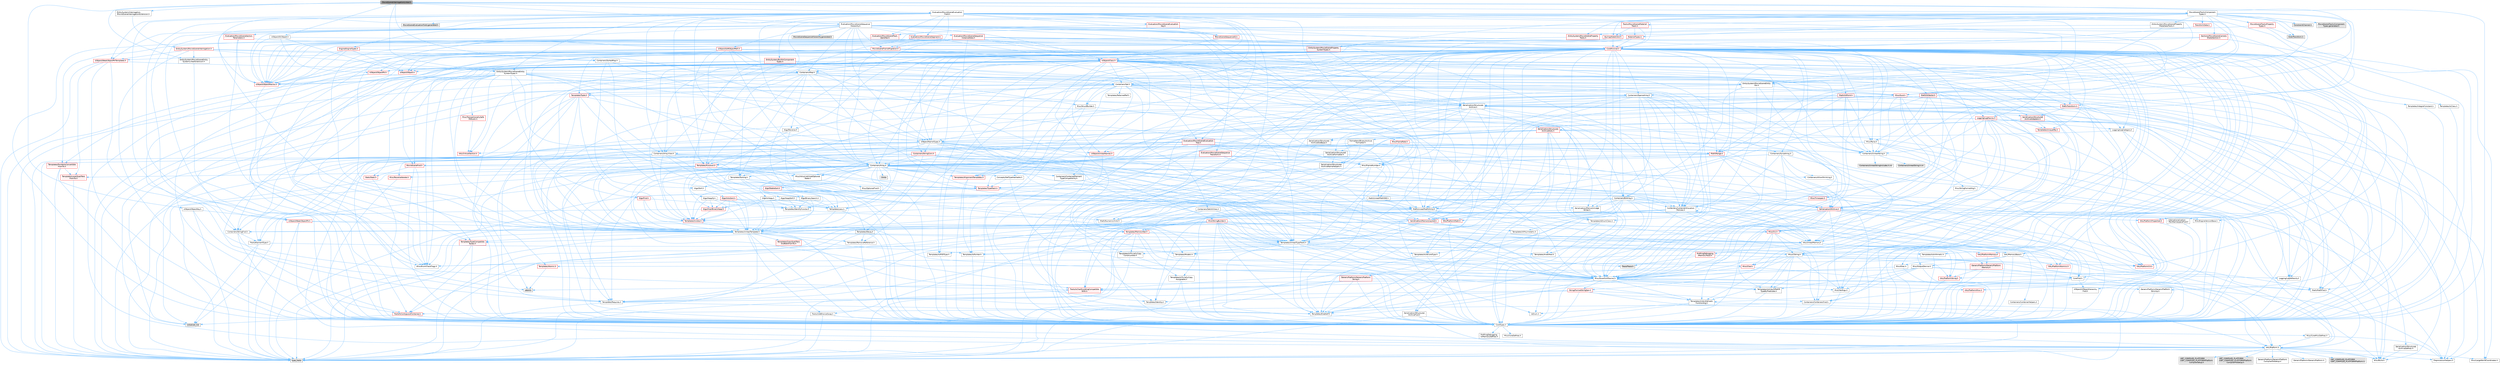 digraph "MovieSceneInterrogationLinker.h"
{
 // INTERACTIVE_SVG=YES
 // LATEX_PDF_SIZE
  bgcolor="transparent";
  edge [fontname=Helvetica,fontsize=10,labelfontname=Helvetica,labelfontsize=10];
  node [fontname=Helvetica,fontsize=10,shape=box,height=0.2,width=0.4];
  Node1 [id="Node000001",label="MovieSceneInterrogationLinker.h",height=0.2,width=0.4,color="gray40", fillcolor="grey60", style="filled", fontcolor="black",tooltip=" "];
  Node1 -> Node2 [id="edge1_Node000001_Node000002",color="steelblue1",style="solid",tooltip=" "];
  Node2 [id="Node000002",label="CoreTypes.h",height=0.2,width=0.4,color="grey40", fillcolor="white", style="filled",URL="$dc/dec/CoreTypes_8h.html",tooltip=" "];
  Node2 -> Node3 [id="edge2_Node000002_Node000003",color="steelblue1",style="solid",tooltip=" "];
  Node3 [id="Node000003",label="HAL/Platform.h",height=0.2,width=0.4,color="grey40", fillcolor="white", style="filled",URL="$d9/dd0/Platform_8h.html",tooltip=" "];
  Node3 -> Node4 [id="edge3_Node000003_Node000004",color="steelblue1",style="solid",tooltip=" "];
  Node4 [id="Node000004",label="Misc/Build.h",height=0.2,width=0.4,color="grey40", fillcolor="white", style="filled",URL="$d3/dbb/Build_8h.html",tooltip=" "];
  Node3 -> Node5 [id="edge4_Node000003_Node000005",color="steelblue1",style="solid",tooltip=" "];
  Node5 [id="Node000005",label="Misc/LargeWorldCoordinates.h",height=0.2,width=0.4,color="grey40", fillcolor="white", style="filled",URL="$d2/dcb/LargeWorldCoordinates_8h.html",tooltip=" "];
  Node3 -> Node6 [id="edge5_Node000003_Node000006",color="steelblue1",style="solid",tooltip=" "];
  Node6 [id="Node000006",label="type_traits",height=0.2,width=0.4,color="grey60", fillcolor="#E0E0E0", style="filled",tooltip=" "];
  Node3 -> Node7 [id="edge6_Node000003_Node000007",color="steelblue1",style="solid",tooltip=" "];
  Node7 [id="Node000007",label="PreprocessorHelpers.h",height=0.2,width=0.4,color="grey40", fillcolor="white", style="filled",URL="$db/ddb/PreprocessorHelpers_8h.html",tooltip=" "];
  Node3 -> Node8 [id="edge7_Node000003_Node000008",color="steelblue1",style="solid",tooltip=" "];
  Node8 [id="Node000008",label="UBT_COMPILED_PLATFORM\l/UBT_COMPILED_PLATFORMPlatform\lCompilerPreSetup.h",height=0.2,width=0.4,color="grey60", fillcolor="#E0E0E0", style="filled",tooltip=" "];
  Node3 -> Node9 [id="edge8_Node000003_Node000009",color="steelblue1",style="solid",tooltip=" "];
  Node9 [id="Node000009",label="GenericPlatform/GenericPlatform\lCompilerPreSetup.h",height=0.2,width=0.4,color="grey40", fillcolor="white", style="filled",URL="$d9/dc8/GenericPlatformCompilerPreSetup_8h.html",tooltip=" "];
  Node3 -> Node10 [id="edge9_Node000003_Node000010",color="steelblue1",style="solid",tooltip=" "];
  Node10 [id="Node000010",label="GenericPlatform/GenericPlatform.h",height=0.2,width=0.4,color="grey40", fillcolor="white", style="filled",URL="$d6/d84/GenericPlatform_8h.html",tooltip=" "];
  Node3 -> Node11 [id="edge10_Node000003_Node000011",color="steelblue1",style="solid",tooltip=" "];
  Node11 [id="Node000011",label="UBT_COMPILED_PLATFORM\l/UBT_COMPILED_PLATFORMPlatform.h",height=0.2,width=0.4,color="grey60", fillcolor="#E0E0E0", style="filled",tooltip=" "];
  Node3 -> Node12 [id="edge11_Node000003_Node000012",color="steelblue1",style="solid",tooltip=" "];
  Node12 [id="Node000012",label="UBT_COMPILED_PLATFORM\l/UBT_COMPILED_PLATFORMPlatform\lCompilerSetup.h",height=0.2,width=0.4,color="grey60", fillcolor="#E0E0E0", style="filled",tooltip=" "];
  Node2 -> Node13 [id="edge12_Node000002_Node000013",color="steelblue1",style="solid",tooltip=" "];
  Node13 [id="Node000013",label="ProfilingDebugging\l/UMemoryDefines.h",height=0.2,width=0.4,color="grey40", fillcolor="white", style="filled",URL="$d2/da2/UMemoryDefines_8h.html",tooltip=" "];
  Node2 -> Node14 [id="edge13_Node000002_Node000014",color="steelblue1",style="solid",tooltip=" "];
  Node14 [id="Node000014",label="Misc/CoreMiscDefines.h",height=0.2,width=0.4,color="grey40", fillcolor="white", style="filled",URL="$da/d38/CoreMiscDefines_8h.html",tooltip=" "];
  Node14 -> Node3 [id="edge14_Node000014_Node000003",color="steelblue1",style="solid",tooltip=" "];
  Node14 -> Node7 [id="edge15_Node000014_Node000007",color="steelblue1",style="solid",tooltip=" "];
  Node2 -> Node15 [id="edge16_Node000002_Node000015",color="steelblue1",style="solid",tooltip=" "];
  Node15 [id="Node000015",label="Misc/CoreDefines.h",height=0.2,width=0.4,color="grey40", fillcolor="white", style="filled",URL="$d3/dd2/CoreDefines_8h.html",tooltip=" "];
  Node1 -> Node16 [id="edge17_Node000001_Node000016",color="steelblue1",style="solid",tooltip=" "];
  Node16 [id="Node000016",label="Containers/SparseArray.h",height=0.2,width=0.4,color="grey40", fillcolor="white", style="filled",URL="$d5/dbf/SparseArray_8h.html",tooltip=" "];
  Node16 -> Node2 [id="edge18_Node000016_Node000002",color="steelblue1",style="solid",tooltip=" "];
  Node16 -> Node17 [id="edge19_Node000016_Node000017",color="steelblue1",style="solid",tooltip=" "];
  Node17 [id="Node000017",label="Misc/AssertionMacros.h",height=0.2,width=0.4,color="grey40", fillcolor="white", style="filled",URL="$d0/dfa/AssertionMacros_8h.html",tooltip=" "];
  Node17 -> Node2 [id="edge20_Node000017_Node000002",color="steelblue1",style="solid",tooltip=" "];
  Node17 -> Node3 [id="edge21_Node000017_Node000003",color="steelblue1",style="solid",tooltip=" "];
  Node17 -> Node18 [id="edge22_Node000017_Node000018",color="steelblue1",style="solid",tooltip=" "];
  Node18 [id="Node000018",label="HAL/PlatformMisc.h",height=0.2,width=0.4,color="red", fillcolor="#FFF0F0", style="filled",URL="$d0/df5/PlatformMisc_8h.html",tooltip=" "];
  Node18 -> Node2 [id="edge23_Node000018_Node000002",color="steelblue1",style="solid",tooltip=" "];
  Node17 -> Node7 [id="edge24_Node000017_Node000007",color="steelblue1",style="solid",tooltip=" "];
  Node17 -> Node54 [id="edge25_Node000017_Node000054",color="steelblue1",style="solid",tooltip=" "];
  Node54 [id="Node000054",label="Templates/EnableIf.h",height=0.2,width=0.4,color="grey40", fillcolor="white", style="filled",URL="$d7/d60/EnableIf_8h.html",tooltip=" "];
  Node54 -> Node2 [id="edge26_Node000054_Node000002",color="steelblue1",style="solid",tooltip=" "];
  Node17 -> Node55 [id="edge27_Node000017_Node000055",color="steelblue1",style="solid",tooltip=" "];
  Node55 [id="Node000055",label="Templates/IsArrayOrRefOf\lTypeByPredicate.h",height=0.2,width=0.4,color="grey40", fillcolor="white", style="filled",URL="$d6/da1/IsArrayOrRefOfTypeByPredicate_8h.html",tooltip=" "];
  Node55 -> Node2 [id="edge28_Node000055_Node000002",color="steelblue1",style="solid",tooltip=" "];
  Node17 -> Node56 [id="edge29_Node000017_Node000056",color="steelblue1",style="solid",tooltip=" "];
  Node56 [id="Node000056",label="Templates/IsValidVariadic\lFunctionArg.h",height=0.2,width=0.4,color="grey40", fillcolor="white", style="filled",URL="$d0/dc8/IsValidVariadicFunctionArg_8h.html",tooltip=" "];
  Node56 -> Node2 [id="edge30_Node000056_Node000002",color="steelblue1",style="solid",tooltip=" "];
  Node56 -> Node57 [id="edge31_Node000056_Node000057",color="steelblue1",style="solid",tooltip=" "];
  Node57 [id="Node000057",label="IsEnum.h",height=0.2,width=0.4,color="grey40", fillcolor="white", style="filled",URL="$d4/de5/IsEnum_8h.html",tooltip=" "];
  Node56 -> Node6 [id="edge32_Node000056_Node000006",color="steelblue1",style="solid",tooltip=" "];
  Node17 -> Node58 [id="edge33_Node000017_Node000058",color="steelblue1",style="solid",tooltip=" "];
  Node58 [id="Node000058",label="Traits/IsCharEncodingCompatible\lWith.h",height=0.2,width=0.4,color="red", fillcolor="#FFF0F0", style="filled",URL="$df/dd1/IsCharEncodingCompatibleWith_8h.html",tooltip=" "];
  Node58 -> Node6 [id="edge34_Node000058_Node000006",color="steelblue1",style="solid",tooltip=" "];
  Node17 -> Node60 [id="edge35_Node000017_Node000060",color="steelblue1",style="solid",tooltip=" "];
  Node60 [id="Node000060",label="Misc/VarArgs.h",height=0.2,width=0.4,color="grey40", fillcolor="white", style="filled",URL="$d5/d6f/VarArgs_8h.html",tooltip=" "];
  Node60 -> Node2 [id="edge36_Node000060_Node000002",color="steelblue1",style="solid",tooltip=" "];
  Node17 -> Node61 [id="edge37_Node000017_Node000061",color="steelblue1",style="solid",tooltip=" "];
  Node61 [id="Node000061",label="String/FormatStringSan.h",height=0.2,width=0.4,color="red", fillcolor="#FFF0F0", style="filled",URL="$d3/d8b/FormatStringSan_8h.html",tooltip=" "];
  Node61 -> Node6 [id="edge38_Node000061_Node000006",color="steelblue1",style="solid",tooltip=" "];
  Node61 -> Node2 [id="edge39_Node000061_Node000002",color="steelblue1",style="solid",tooltip=" "];
  Node61 -> Node62 [id="edge40_Node000061_Node000062",color="steelblue1",style="solid",tooltip=" "];
  Node62 [id="Node000062",label="Templates/Requires.h",height=0.2,width=0.4,color="grey40", fillcolor="white", style="filled",URL="$dc/d96/Requires_8h.html",tooltip=" "];
  Node62 -> Node54 [id="edge41_Node000062_Node000054",color="steelblue1",style="solid",tooltip=" "];
  Node62 -> Node6 [id="edge42_Node000062_Node000006",color="steelblue1",style="solid",tooltip=" "];
  Node61 -> Node63 [id="edge43_Node000061_Node000063",color="steelblue1",style="solid",tooltip=" "];
  Node63 [id="Node000063",label="Templates/Identity.h",height=0.2,width=0.4,color="grey40", fillcolor="white", style="filled",URL="$d0/dd5/Identity_8h.html",tooltip=" "];
  Node61 -> Node56 [id="edge44_Node000061_Node000056",color="steelblue1",style="solid",tooltip=" "];
  Node61 -> Node26 [id="edge45_Node000061_Node000026",color="steelblue1",style="solid",tooltip=" "];
  Node26 [id="Node000026",label="Containers/ContainersFwd.h",height=0.2,width=0.4,color="grey40", fillcolor="white", style="filled",URL="$d4/d0a/ContainersFwd_8h.html",tooltip=" "];
  Node26 -> Node3 [id="edge46_Node000026_Node000003",color="steelblue1",style="solid",tooltip=" "];
  Node26 -> Node2 [id="edge47_Node000026_Node000002",color="steelblue1",style="solid",tooltip=" "];
  Node26 -> Node23 [id="edge48_Node000026_Node000023",color="steelblue1",style="solid",tooltip=" "];
  Node23 [id="Node000023",label="Traits/IsContiguousContainer.h",height=0.2,width=0.4,color="red", fillcolor="#FFF0F0", style="filled",URL="$d5/d3c/IsContiguousContainer_8h.html",tooltip=" "];
  Node23 -> Node2 [id="edge49_Node000023_Node000002",color="steelblue1",style="solid",tooltip=" "];
  Node23 -> Node22 [id="edge50_Node000023_Node000022",color="steelblue1",style="solid",tooltip=" "];
  Node22 [id="Node000022",label="initializer_list",height=0.2,width=0.4,color="grey60", fillcolor="#E0E0E0", style="filled",tooltip=" "];
  Node17 -> Node67 [id="edge51_Node000017_Node000067",color="steelblue1",style="solid",tooltip=" "];
  Node67 [id="Node000067",label="atomic",height=0.2,width=0.4,color="grey60", fillcolor="#E0E0E0", style="filled",tooltip=" "];
  Node16 -> Node68 [id="edge52_Node000016_Node000068",color="steelblue1",style="solid",tooltip=" "];
  Node68 [id="Node000068",label="HAL/UnrealMemory.h",height=0.2,width=0.4,color="grey40", fillcolor="white", style="filled",URL="$d9/d96/UnrealMemory_8h.html",tooltip=" "];
  Node68 -> Node2 [id="edge53_Node000068_Node000002",color="steelblue1",style="solid",tooltip=" "];
  Node68 -> Node69 [id="edge54_Node000068_Node000069",color="steelblue1",style="solid",tooltip=" "];
  Node69 [id="Node000069",label="GenericPlatform/GenericPlatform\lMemory.h",height=0.2,width=0.4,color="red", fillcolor="#FFF0F0", style="filled",URL="$dd/d22/GenericPlatformMemory_8h.html",tooltip=" "];
  Node69 -> Node25 [id="edge55_Node000069_Node000025",color="steelblue1",style="solid",tooltip=" "];
  Node25 [id="Node000025",label="CoreFwd.h",height=0.2,width=0.4,color="grey40", fillcolor="white", style="filled",URL="$d1/d1e/CoreFwd_8h.html",tooltip=" "];
  Node25 -> Node2 [id="edge56_Node000025_Node000002",color="steelblue1",style="solid",tooltip=" "];
  Node25 -> Node26 [id="edge57_Node000025_Node000026",color="steelblue1",style="solid",tooltip=" "];
  Node25 -> Node27 [id="edge58_Node000025_Node000027",color="steelblue1",style="solid",tooltip=" "];
  Node27 [id="Node000027",label="Math/MathFwd.h",height=0.2,width=0.4,color="grey40", fillcolor="white", style="filled",URL="$d2/d10/MathFwd_8h.html",tooltip=" "];
  Node27 -> Node3 [id="edge59_Node000027_Node000003",color="steelblue1",style="solid",tooltip=" "];
  Node25 -> Node28 [id="edge60_Node000025_Node000028",color="steelblue1",style="solid",tooltip=" "];
  Node28 [id="Node000028",label="UObject/UObjectHierarchy\lFwd.h",height=0.2,width=0.4,color="grey40", fillcolor="white", style="filled",URL="$d3/d13/UObjectHierarchyFwd_8h.html",tooltip=" "];
  Node69 -> Node2 [id="edge61_Node000069_Node000002",color="steelblue1",style="solid",tooltip=" "];
  Node69 -> Node70 [id="edge62_Node000069_Node000070",color="steelblue1",style="solid",tooltip=" "];
  Node70 [id="Node000070",label="HAL/PlatformString.h",height=0.2,width=0.4,color="red", fillcolor="#FFF0F0", style="filled",URL="$db/db5/PlatformString_8h.html",tooltip=" "];
  Node70 -> Node2 [id="edge63_Node000070_Node000002",color="steelblue1",style="solid",tooltip=" "];
  Node68 -> Node72 [id="edge64_Node000068_Node000072",color="steelblue1",style="solid",tooltip=" "];
  Node72 [id="Node000072",label="HAL/MemoryBase.h",height=0.2,width=0.4,color="grey40", fillcolor="white", style="filled",URL="$d6/d9f/MemoryBase_8h.html",tooltip=" "];
  Node72 -> Node2 [id="edge65_Node000072_Node000002",color="steelblue1",style="solid",tooltip=" "];
  Node72 -> Node47 [id="edge66_Node000072_Node000047",color="steelblue1",style="solid",tooltip=" "];
  Node47 [id="Node000047",label="HAL/PlatformAtomics.h",height=0.2,width=0.4,color="red", fillcolor="#FFF0F0", style="filled",URL="$d3/d36/PlatformAtomics_8h.html",tooltip=" "];
  Node47 -> Node2 [id="edge67_Node000047_Node000002",color="steelblue1",style="solid",tooltip=" "];
  Node72 -> Node30 [id="edge68_Node000072_Node000030",color="steelblue1",style="solid",tooltip=" "];
  Node30 [id="Node000030",label="HAL/PlatformCrt.h",height=0.2,width=0.4,color="red", fillcolor="#FFF0F0", style="filled",URL="$d8/d75/PlatformCrt_8h.html",tooltip=" "];
  Node72 -> Node73 [id="edge69_Node000072_Node000073",color="steelblue1",style="solid",tooltip=" "];
  Node73 [id="Node000073",label="Misc/Exec.h",height=0.2,width=0.4,color="grey40", fillcolor="white", style="filled",URL="$de/ddb/Exec_8h.html",tooltip=" "];
  Node73 -> Node2 [id="edge70_Node000073_Node000002",color="steelblue1",style="solid",tooltip=" "];
  Node73 -> Node17 [id="edge71_Node000073_Node000017",color="steelblue1",style="solid",tooltip=" "];
  Node72 -> Node74 [id="edge72_Node000072_Node000074",color="steelblue1",style="solid",tooltip=" "];
  Node74 [id="Node000074",label="Misc/OutputDevice.h",height=0.2,width=0.4,color="grey40", fillcolor="white", style="filled",URL="$d7/d32/OutputDevice_8h.html",tooltip=" "];
  Node74 -> Node25 [id="edge73_Node000074_Node000025",color="steelblue1",style="solid",tooltip=" "];
  Node74 -> Node2 [id="edge74_Node000074_Node000002",color="steelblue1",style="solid",tooltip=" "];
  Node74 -> Node75 [id="edge75_Node000074_Node000075",color="steelblue1",style="solid",tooltip=" "];
  Node75 [id="Node000075",label="Logging/LogVerbosity.h",height=0.2,width=0.4,color="grey40", fillcolor="white", style="filled",URL="$d2/d8f/LogVerbosity_8h.html",tooltip=" "];
  Node75 -> Node2 [id="edge76_Node000075_Node000002",color="steelblue1",style="solid",tooltip=" "];
  Node74 -> Node60 [id="edge77_Node000074_Node000060",color="steelblue1",style="solid",tooltip=" "];
  Node74 -> Node55 [id="edge78_Node000074_Node000055",color="steelblue1",style="solid",tooltip=" "];
  Node74 -> Node56 [id="edge79_Node000074_Node000056",color="steelblue1",style="solid",tooltip=" "];
  Node74 -> Node58 [id="edge80_Node000074_Node000058",color="steelblue1",style="solid",tooltip=" "];
  Node72 -> Node76 [id="edge81_Node000072_Node000076",color="steelblue1",style="solid",tooltip=" "];
  Node76 [id="Node000076",label="Templates/Atomic.h",height=0.2,width=0.4,color="red", fillcolor="#FFF0F0", style="filled",URL="$d3/d91/Atomic_8h.html",tooltip=" "];
  Node76 -> Node67 [id="edge82_Node000076_Node000067",color="steelblue1",style="solid",tooltip=" "];
  Node68 -> Node85 [id="edge83_Node000068_Node000085",color="steelblue1",style="solid",tooltip=" "];
  Node85 [id="Node000085",label="HAL/PlatformMemory.h",height=0.2,width=0.4,color="red", fillcolor="#FFF0F0", style="filled",URL="$de/d68/PlatformMemory_8h.html",tooltip=" "];
  Node85 -> Node2 [id="edge84_Node000085_Node000002",color="steelblue1",style="solid",tooltip=" "];
  Node85 -> Node69 [id="edge85_Node000085_Node000069",color="steelblue1",style="solid",tooltip=" "];
  Node68 -> Node87 [id="edge86_Node000068_Node000087",color="steelblue1",style="solid",tooltip=" "];
  Node87 [id="Node000087",label="ProfilingDebugging\l/MemoryTrace.h",height=0.2,width=0.4,color="red", fillcolor="#FFF0F0", style="filled",URL="$da/dd7/MemoryTrace_8h.html",tooltip=" "];
  Node87 -> Node3 [id="edge87_Node000087_Node000003",color="steelblue1",style="solid",tooltip=" "];
  Node87 -> Node42 [id="edge88_Node000087_Node000042",color="steelblue1",style="solid",tooltip=" "];
  Node42 [id="Node000042",label="Misc/EnumClassFlags.h",height=0.2,width=0.4,color="grey40", fillcolor="white", style="filled",URL="$d8/de7/EnumClassFlags_8h.html",tooltip=" "];
  Node87 -> Node53 [id="edge89_Node000087_Node000053",color="steelblue1",style="solid",tooltip=" "];
  Node53 [id="Node000053",label="Trace/Trace.h",height=0.2,width=0.4,color="grey60", fillcolor="#E0E0E0", style="filled",tooltip=" "];
  Node68 -> Node88 [id="edge90_Node000068_Node000088",color="steelblue1",style="solid",tooltip=" "];
  Node88 [id="Node000088",label="Templates/IsPointer.h",height=0.2,width=0.4,color="grey40", fillcolor="white", style="filled",URL="$d7/d05/IsPointer_8h.html",tooltip=" "];
  Node88 -> Node2 [id="edge91_Node000088_Node000002",color="steelblue1",style="solid",tooltip=" "];
  Node16 -> Node89 [id="edge92_Node000016_Node000089",color="steelblue1",style="solid",tooltip=" "];
  Node89 [id="Node000089",label="Templates/UnrealTypeTraits.h",height=0.2,width=0.4,color="grey40", fillcolor="white", style="filled",URL="$d2/d2d/UnrealTypeTraits_8h.html",tooltip=" "];
  Node89 -> Node2 [id="edge93_Node000089_Node000002",color="steelblue1",style="solid",tooltip=" "];
  Node89 -> Node88 [id="edge94_Node000089_Node000088",color="steelblue1",style="solid",tooltip=" "];
  Node89 -> Node17 [id="edge95_Node000089_Node000017",color="steelblue1",style="solid",tooltip=" "];
  Node89 -> Node81 [id="edge96_Node000089_Node000081",color="steelblue1",style="solid",tooltip=" "];
  Node81 [id="Node000081",label="Templates/AndOrNot.h",height=0.2,width=0.4,color="grey40", fillcolor="white", style="filled",URL="$db/d0a/AndOrNot_8h.html",tooltip=" "];
  Node81 -> Node2 [id="edge97_Node000081_Node000002",color="steelblue1",style="solid",tooltip=" "];
  Node89 -> Node54 [id="edge98_Node000089_Node000054",color="steelblue1",style="solid",tooltip=" "];
  Node89 -> Node90 [id="edge99_Node000089_Node000090",color="steelblue1",style="solid",tooltip=" "];
  Node90 [id="Node000090",label="Templates/IsArithmetic.h",height=0.2,width=0.4,color="grey40", fillcolor="white", style="filled",URL="$d2/d5d/IsArithmetic_8h.html",tooltip=" "];
  Node90 -> Node2 [id="edge100_Node000090_Node000002",color="steelblue1",style="solid",tooltip=" "];
  Node89 -> Node57 [id="edge101_Node000089_Node000057",color="steelblue1",style="solid",tooltip=" "];
  Node89 -> Node91 [id="edge102_Node000089_Node000091",color="steelblue1",style="solid",tooltip=" "];
  Node91 [id="Node000091",label="Templates/Models.h",height=0.2,width=0.4,color="grey40", fillcolor="white", style="filled",URL="$d3/d0c/Models_8h.html",tooltip=" "];
  Node91 -> Node63 [id="edge103_Node000091_Node000063",color="steelblue1",style="solid",tooltip=" "];
  Node89 -> Node92 [id="edge104_Node000089_Node000092",color="steelblue1",style="solid",tooltip=" "];
  Node92 [id="Node000092",label="Templates/IsPODType.h",height=0.2,width=0.4,color="grey40", fillcolor="white", style="filled",URL="$d7/db1/IsPODType_8h.html",tooltip=" "];
  Node92 -> Node2 [id="edge105_Node000092_Node000002",color="steelblue1",style="solid",tooltip=" "];
  Node89 -> Node93 [id="edge106_Node000089_Node000093",color="steelblue1",style="solid",tooltip=" "];
  Node93 [id="Node000093",label="Templates/IsUECoreType.h",height=0.2,width=0.4,color="grey40", fillcolor="white", style="filled",URL="$d1/db8/IsUECoreType_8h.html",tooltip=" "];
  Node93 -> Node2 [id="edge107_Node000093_Node000002",color="steelblue1",style="solid",tooltip=" "];
  Node93 -> Node6 [id="edge108_Node000093_Node000006",color="steelblue1",style="solid",tooltip=" "];
  Node89 -> Node82 [id="edge109_Node000089_Node000082",color="steelblue1",style="solid",tooltip=" "];
  Node82 [id="Node000082",label="Templates/IsTriviallyCopy\lConstructible.h",height=0.2,width=0.4,color="grey40", fillcolor="white", style="filled",URL="$d3/d78/IsTriviallyCopyConstructible_8h.html",tooltip=" "];
  Node82 -> Node2 [id="edge110_Node000082_Node000002",color="steelblue1",style="solid",tooltip=" "];
  Node82 -> Node6 [id="edge111_Node000082_Node000006",color="steelblue1",style="solid",tooltip=" "];
  Node16 -> Node94 [id="edge112_Node000016_Node000094",color="steelblue1",style="solid",tooltip=" "];
  Node94 [id="Node000094",label="Templates/UnrealTemplate.h",height=0.2,width=0.4,color="grey40", fillcolor="white", style="filled",URL="$d4/d24/UnrealTemplate_8h.html",tooltip=" "];
  Node94 -> Node2 [id="edge113_Node000094_Node000002",color="steelblue1",style="solid",tooltip=" "];
  Node94 -> Node88 [id="edge114_Node000094_Node000088",color="steelblue1",style="solid",tooltip=" "];
  Node94 -> Node68 [id="edge115_Node000094_Node000068",color="steelblue1",style="solid",tooltip=" "];
  Node94 -> Node95 [id="edge116_Node000094_Node000095",color="steelblue1",style="solid",tooltip=" "];
  Node95 [id="Node000095",label="Templates/CopyQualifiers\lAndRefsFromTo.h",height=0.2,width=0.4,color="red", fillcolor="#FFF0F0", style="filled",URL="$d3/db3/CopyQualifiersAndRefsFromTo_8h.html",tooltip=" "];
  Node94 -> Node89 [id="edge117_Node000094_Node000089",color="steelblue1",style="solid",tooltip=" "];
  Node94 -> Node97 [id="edge118_Node000094_Node000097",color="steelblue1",style="solid",tooltip=" "];
  Node97 [id="Node000097",label="Templates/RemoveReference.h",height=0.2,width=0.4,color="grey40", fillcolor="white", style="filled",URL="$da/dbe/RemoveReference_8h.html",tooltip=" "];
  Node97 -> Node2 [id="edge119_Node000097_Node000002",color="steelblue1",style="solid",tooltip=" "];
  Node94 -> Node62 [id="edge120_Node000094_Node000062",color="steelblue1",style="solid",tooltip=" "];
  Node94 -> Node98 [id="edge121_Node000094_Node000098",color="steelblue1",style="solid",tooltip=" "];
  Node98 [id="Node000098",label="Templates/TypeCompatible\lBytes.h",height=0.2,width=0.4,color="red", fillcolor="#FFF0F0", style="filled",URL="$df/d0a/TypeCompatibleBytes_8h.html",tooltip=" "];
  Node98 -> Node2 [id="edge122_Node000098_Node000002",color="steelblue1",style="solid",tooltip=" "];
  Node98 -> Node6 [id="edge123_Node000098_Node000006",color="steelblue1",style="solid",tooltip=" "];
  Node94 -> Node63 [id="edge124_Node000094_Node000063",color="steelblue1",style="solid",tooltip=" "];
  Node94 -> Node23 [id="edge125_Node000094_Node000023",color="steelblue1",style="solid",tooltip=" "];
  Node94 -> Node99 [id="edge126_Node000094_Node000099",color="steelblue1",style="solid",tooltip=" "];
  Node99 [id="Node000099",label="Traits/UseBitwiseSwap.h",height=0.2,width=0.4,color="grey40", fillcolor="white", style="filled",URL="$db/df3/UseBitwiseSwap_8h.html",tooltip=" "];
  Node99 -> Node2 [id="edge127_Node000099_Node000002",color="steelblue1",style="solid",tooltip=" "];
  Node99 -> Node6 [id="edge128_Node000099_Node000006",color="steelblue1",style="solid",tooltip=" "];
  Node94 -> Node6 [id="edge129_Node000094_Node000006",color="steelblue1",style="solid",tooltip=" "];
  Node16 -> Node100 [id="edge130_Node000016_Node000100",color="steelblue1",style="solid",tooltip=" "];
  Node100 [id="Node000100",label="Containers/ContainerAllocation\lPolicies.h",height=0.2,width=0.4,color="grey40", fillcolor="white", style="filled",URL="$d7/dff/ContainerAllocationPolicies_8h.html",tooltip=" "];
  Node100 -> Node2 [id="edge131_Node000100_Node000002",color="steelblue1",style="solid",tooltip=" "];
  Node100 -> Node101 [id="edge132_Node000100_Node000101",color="steelblue1",style="solid",tooltip=" "];
  Node101 [id="Node000101",label="Containers/ContainerHelpers.h",height=0.2,width=0.4,color="grey40", fillcolor="white", style="filled",URL="$d7/d33/ContainerHelpers_8h.html",tooltip=" "];
  Node101 -> Node2 [id="edge133_Node000101_Node000002",color="steelblue1",style="solid",tooltip=" "];
  Node100 -> Node100 [id="edge134_Node000100_Node000100",color="steelblue1",style="solid",tooltip=" "];
  Node100 -> Node102 [id="edge135_Node000100_Node000102",color="steelblue1",style="solid",tooltip=" "];
  Node102 [id="Node000102",label="HAL/PlatformMath.h",height=0.2,width=0.4,color="red", fillcolor="#FFF0F0", style="filled",URL="$dc/d53/PlatformMath_8h.html",tooltip=" "];
  Node102 -> Node2 [id="edge136_Node000102_Node000002",color="steelblue1",style="solid",tooltip=" "];
  Node100 -> Node68 [id="edge137_Node000100_Node000068",color="steelblue1",style="solid",tooltip=" "];
  Node100 -> Node40 [id="edge138_Node000100_Node000040",color="steelblue1",style="solid",tooltip=" "];
  Node40 [id="Node000040",label="Math/NumericLimits.h",height=0.2,width=0.4,color="grey40", fillcolor="white", style="filled",URL="$df/d1b/NumericLimits_8h.html",tooltip=" "];
  Node40 -> Node2 [id="edge139_Node000040_Node000002",color="steelblue1",style="solid",tooltip=" "];
  Node100 -> Node17 [id="edge140_Node000100_Node000017",color="steelblue1",style="solid",tooltip=" "];
  Node100 -> Node110 [id="edge141_Node000100_Node000110",color="steelblue1",style="solid",tooltip=" "];
  Node110 [id="Node000110",label="Templates/IsPolymorphic.h",height=0.2,width=0.4,color="grey40", fillcolor="white", style="filled",URL="$dc/d20/IsPolymorphic_8h.html",tooltip=" "];
  Node100 -> Node111 [id="edge142_Node000100_Node000111",color="steelblue1",style="solid",tooltip=" "];
  Node111 [id="Node000111",label="Templates/MemoryOps.h",height=0.2,width=0.4,color="red", fillcolor="#FFF0F0", style="filled",URL="$db/dea/MemoryOps_8h.html",tooltip=" "];
  Node111 -> Node2 [id="edge143_Node000111_Node000002",color="steelblue1",style="solid",tooltip=" "];
  Node111 -> Node68 [id="edge144_Node000111_Node000068",color="steelblue1",style="solid",tooltip=" "];
  Node111 -> Node83 [id="edge145_Node000111_Node000083",color="steelblue1",style="solid",tooltip=" "];
  Node83 [id="Node000083",label="Templates/IsTriviallyCopy\lAssignable.h",height=0.2,width=0.4,color="grey40", fillcolor="white", style="filled",URL="$d2/df2/IsTriviallyCopyAssignable_8h.html",tooltip=" "];
  Node83 -> Node2 [id="edge146_Node000083_Node000002",color="steelblue1",style="solid",tooltip=" "];
  Node83 -> Node6 [id="edge147_Node000083_Node000006",color="steelblue1",style="solid",tooltip=" "];
  Node111 -> Node82 [id="edge148_Node000111_Node000082",color="steelblue1",style="solid",tooltip=" "];
  Node111 -> Node62 [id="edge149_Node000111_Node000062",color="steelblue1",style="solid",tooltip=" "];
  Node111 -> Node89 [id="edge150_Node000111_Node000089",color="steelblue1",style="solid",tooltip=" "];
  Node111 -> Node99 [id="edge151_Node000111_Node000099",color="steelblue1",style="solid",tooltip=" "];
  Node111 -> Node6 [id="edge152_Node000111_Node000006",color="steelblue1",style="solid",tooltip=" "];
  Node100 -> Node98 [id="edge153_Node000100_Node000098",color="steelblue1",style="solid",tooltip=" "];
  Node100 -> Node6 [id="edge154_Node000100_Node000006",color="steelblue1",style="solid",tooltip=" "];
  Node16 -> Node112 [id="edge155_Node000016_Node000112",color="steelblue1",style="solid",tooltip=" "];
  Node112 [id="Node000112",label="Templates/Less.h",height=0.2,width=0.4,color="grey40", fillcolor="white", style="filled",URL="$de/dc8/Less_8h.html",tooltip=" "];
  Node112 -> Node2 [id="edge156_Node000112_Node000002",color="steelblue1",style="solid",tooltip=" "];
  Node112 -> Node94 [id="edge157_Node000112_Node000094",color="steelblue1",style="solid",tooltip=" "];
  Node16 -> Node113 [id="edge158_Node000016_Node000113",color="steelblue1",style="solid",tooltip=" "];
  Node113 [id="Node000113",label="Containers/Array.h",height=0.2,width=0.4,color="grey40", fillcolor="white", style="filled",URL="$df/dd0/Array_8h.html",tooltip=" "];
  Node113 -> Node2 [id="edge159_Node000113_Node000002",color="steelblue1",style="solid",tooltip=" "];
  Node113 -> Node17 [id="edge160_Node000113_Node000017",color="steelblue1",style="solid",tooltip=" "];
  Node113 -> Node114 [id="edge161_Node000113_Node000114",color="steelblue1",style="solid",tooltip=" "];
  Node114 [id="Node000114",label="Misc/IntrusiveUnsetOptional\lState.h",height=0.2,width=0.4,color="grey40", fillcolor="white", style="filled",URL="$d2/d0a/IntrusiveUnsetOptionalState_8h.html",tooltip=" "];
  Node114 -> Node115 [id="edge162_Node000114_Node000115",color="steelblue1",style="solid",tooltip=" "];
  Node115 [id="Node000115",label="Misc/OptionalFwd.h",height=0.2,width=0.4,color="grey40", fillcolor="white", style="filled",URL="$dc/d50/OptionalFwd_8h.html",tooltip=" "];
  Node113 -> Node116 [id="edge163_Node000113_Node000116",color="steelblue1",style="solid",tooltip=" "];
  Node116 [id="Node000116",label="Misc/ReverseIterate.h",height=0.2,width=0.4,color="red", fillcolor="#FFF0F0", style="filled",URL="$db/de3/ReverseIterate_8h.html",tooltip=" "];
  Node116 -> Node3 [id="edge164_Node000116_Node000003",color="steelblue1",style="solid",tooltip=" "];
  Node113 -> Node68 [id="edge165_Node000113_Node000068",color="steelblue1",style="solid",tooltip=" "];
  Node113 -> Node89 [id="edge166_Node000113_Node000089",color="steelblue1",style="solid",tooltip=" "];
  Node113 -> Node94 [id="edge167_Node000113_Node000094",color="steelblue1",style="solid",tooltip=" "];
  Node113 -> Node118 [id="edge168_Node000113_Node000118",color="steelblue1",style="solid",tooltip=" "];
  Node118 [id="Node000118",label="Containers/AllowShrinking.h",height=0.2,width=0.4,color="grey40", fillcolor="white", style="filled",URL="$d7/d1a/AllowShrinking_8h.html",tooltip=" "];
  Node118 -> Node2 [id="edge169_Node000118_Node000002",color="steelblue1",style="solid",tooltip=" "];
  Node113 -> Node100 [id="edge170_Node000113_Node000100",color="steelblue1",style="solid",tooltip=" "];
  Node113 -> Node119 [id="edge171_Node000113_Node000119",color="steelblue1",style="solid",tooltip=" "];
  Node119 [id="Node000119",label="Containers/ContainerElement\lTypeCompatibility.h",height=0.2,width=0.4,color="grey40", fillcolor="white", style="filled",URL="$df/ddf/ContainerElementTypeCompatibility_8h.html",tooltip=" "];
  Node119 -> Node2 [id="edge172_Node000119_Node000002",color="steelblue1",style="solid",tooltip=" "];
  Node119 -> Node89 [id="edge173_Node000119_Node000089",color="steelblue1",style="solid",tooltip=" "];
  Node113 -> Node120 [id="edge174_Node000113_Node000120",color="steelblue1",style="solid",tooltip=" "];
  Node120 [id="Node000120",label="Serialization/Archive.h",height=0.2,width=0.4,color="red", fillcolor="#FFF0F0", style="filled",URL="$d7/d3b/Archive_8h.html",tooltip=" "];
  Node120 -> Node25 [id="edge175_Node000120_Node000025",color="steelblue1",style="solid",tooltip=" "];
  Node120 -> Node2 [id="edge176_Node000120_Node000002",color="steelblue1",style="solid",tooltip=" "];
  Node120 -> Node121 [id="edge177_Node000120_Node000121",color="steelblue1",style="solid",tooltip=" "];
  Node121 [id="Node000121",label="HAL/PlatformProperties.h",height=0.2,width=0.4,color="red", fillcolor="#FFF0F0", style="filled",URL="$d9/db0/PlatformProperties_8h.html",tooltip=" "];
  Node121 -> Node2 [id="edge178_Node000121_Node000002",color="steelblue1",style="solid",tooltip=" "];
  Node120 -> Node124 [id="edge179_Node000120_Node000124",color="steelblue1",style="solid",tooltip=" "];
  Node124 [id="Node000124",label="Internationalization\l/TextNamespaceFwd.h",height=0.2,width=0.4,color="grey40", fillcolor="white", style="filled",URL="$d8/d97/TextNamespaceFwd_8h.html",tooltip=" "];
  Node124 -> Node2 [id="edge180_Node000124_Node000002",color="steelblue1",style="solid",tooltip=" "];
  Node120 -> Node27 [id="edge181_Node000120_Node000027",color="steelblue1",style="solid",tooltip=" "];
  Node120 -> Node17 [id="edge182_Node000120_Node000017",color="steelblue1",style="solid",tooltip=" "];
  Node120 -> Node4 [id="edge183_Node000120_Node000004",color="steelblue1",style="solid",tooltip=" "];
  Node120 -> Node125 [id="edge184_Node000120_Node000125",color="steelblue1",style="solid",tooltip=" "];
  Node125 [id="Node000125",label="Misc/EngineVersionBase.h",height=0.2,width=0.4,color="grey40", fillcolor="white", style="filled",URL="$d5/d2b/EngineVersionBase_8h.html",tooltip=" "];
  Node125 -> Node2 [id="edge185_Node000125_Node000002",color="steelblue1",style="solid",tooltip=" "];
  Node120 -> Node60 [id="edge186_Node000120_Node000060",color="steelblue1",style="solid",tooltip=" "];
  Node120 -> Node54 [id="edge187_Node000120_Node000054",color="steelblue1",style="solid",tooltip=" "];
  Node120 -> Node55 [id="edge188_Node000120_Node000055",color="steelblue1",style="solid",tooltip=" "];
  Node120 -> Node128 [id="edge189_Node000120_Node000128",color="steelblue1",style="solid",tooltip=" "];
  Node128 [id="Node000128",label="Templates/IsEnumClass.h",height=0.2,width=0.4,color="grey40", fillcolor="white", style="filled",URL="$d7/d15/IsEnumClass_8h.html",tooltip=" "];
  Node128 -> Node2 [id="edge190_Node000128_Node000002",color="steelblue1",style="solid",tooltip=" "];
  Node128 -> Node81 [id="edge191_Node000128_Node000081",color="steelblue1",style="solid",tooltip=" "];
  Node120 -> Node56 [id="edge192_Node000120_Node000056",color="steelblue1",style="solid",tooltip=" "];
  Node120 -> Node94 [id="edge193_Node000120_Node000094",color="steelblue1",style="solid",tooltip=" "];
  Node120 -> Node58 [id="edge194_Node000120_Node000058",color="steelblue1",style="solid",tooltip=" "];
  Node113 -> Node130 [id="edge195_Node000113_Node000130",color="steelblue1",style="solid",tooltip=" "];
  Node130 [id="Node000130",label="Serialization/MemoryImage\lWriter.h",height=0.2,width=0.4,color="grey40", fillcolor="white", style="filled",URL="$d0/d08/MemoryImageWriter_8h.html",tooltip=" "];
  Node130 -> Node2 [id="edge196_Node000130_Node000002",color="steelblue1",style="solid",tooltip=" "];
  Node130 -> Node131 [id="edge197_Node000130_Node000131",color="steelblue1",style="solid",tooltip=" "];
  Node131 [id="Node000131",label="Serialization/MemoryLayout.h",height=0.2,width=0.4,color="red", fillcolor="#FFF0F0", style="filled",URL="$d7/d66/MemoryLayout_8h.html",tooltip=" "];
  Node131 -> Node20 [id="edge198_Node000131_Node000020",color="steelblue1",style="solid",tooltip=" "];
  Node20 [id="Node000020",label="Containers/StringFwd.h",height=0.2,width=0.4,color="grey40", fillcolor="white", style="filled",URL="$df/d37/StringFwd_8h.html",tooltip=" "];
  Node20 -> Node2 [id="edge199_Node000020_Node000002",color="steelblue1",style="solid",tooltip=" "];
  Node20 -> Node21 [id="edge200_Node000020_Node000021",color="steelblue1",style="solid",tooltip=" "];
  Node21 [id="Node000021",label="Traits/ElementType.h",height=0.2,width=0.4,color="grey40", fillcolor="white", style="filled",URL="$d5/d4f/ElementType_8h.html",tooltip=" "];
  Node21 -> Node3 [id="edge201_Node000021_Node000003",color="steelblue1",style="solid",tooltip=" "];
  Node21 -> Node22 [id="edge202_Node000021_Node000022",color="steelblue1",style="solid",tooltip=" "];
  Node21 -> Node6 [id="edge203_Node000021_Node000006",color="steelblue1",style="solid",tooltip=" "];
  Node20 -> Node23 [id="edge204_Node000020_Node000023",color="steelblue1",style="solid",tooltip=" "];
  Node131 -> Node68 [id="edge205_Node000131_Node000068",color="steelblue1",style="solid",tooltip=" "];
  Node131 -> Node54 [id="edge206_Node000131_Node000054",color="steelblue1",style="solid",tooltip=" "];
  Node131 -> Node110 [id="edge207_Node000131_Node000110",color="steelblue1",style="solid",tooltip=" "];
  Node131 -> Node91 [id="edge208_Node000131_Node000091",color="steelblue1",style="solid",tooltip=" "];
  Node131 -> Node94 [id="edge209_Node000131_Node000094",color="steelblue1",style="solid",tooltip=" "];
  Node113 -> Node144 [id="edge210_Node000113_Node000144",color="steelblue1",style="solid",tooltip=" "];
  Node144 [id="Node000144",label="Algo/Heapify.h",height=0.2,width=0.4,color="grey40", fillcolor="white", style="filled",URL="$d0/d2a/Heapify_8h.html",tooltip=" "];
  Node144 -> Node145 [id="edge211_Node000144_Node000145",color="steelblue1",style="solid",tooltip=" "];
  Node145 [id="Node000145",label="Algo/Impl/BinaryHeap.h",height=0.2,width=0.4,color="red", fillcolor="#FFF0F0", style="filled",URL="$d7/da3/Algo_2Impl_2BinaryHeap_8h.html",tooltip=" "];
  Node145 -> Node146 [id="edge212_Node000145_Node000146",color="steelblue1",style="solid",tooltip=" "];
  Node146 [id="Node000146",label="Templates/Invoke.h",height=0.2,width=0.4,color="red", fillcolor="#FFF0F0", style="filled",URL="$d7/deb/Invoke_8h.html",tooltip=" "];
  Node146 -> Node2 [id="edge213_Node000146_Node000002",color="steelblue1",style="solid",tooltip=" "];
  Node146 -> Node94 [id="edge214_Node000146_Node000094",color="steelblue1",style="solid",tooltip=" "];
  Node146 -> Node6 [id="edge215_Node000146_Node000006",color="steelblue1",style="solid",tooltip=" "];
  Node145 -> Node6 [id="edge216_Node000145_Node000006",color="steelblue1",style="solid",tooltip=" "];
  Node144 -> Node150 [id="edge217_Node000144_Node000150",color="steelblue1",style="solid",tooltip=" "];
  Node150 [id="Node000150",label="Templates/IdentityFunctor.h",height=0.2,width=0.4,color="grey40", fillcolor="white", style="filled",URL="$d7/d2e/IdentityFunctor_8h.html",tooltip=" "];
  Node150 -> Node3 [id="edge218_Node000150_Node000003",color="steelblue1",style="solid",tooltip=" "];
  Node144 -> Node146 [id="edge219_Node000144_Node000146",color="steelblue1",style="solid",tooltip=" "];
  Node144 -> Node112 [id="edge220_Node000144_Node000112",color="steelblue1",style="solid",tooltip=" "];
  Node144 -> Node94 [id="edge221_Node000144_Node000094",color="steelblue1",style="solid",tooltip=" "];
  Node113 -> Node151 [id="edge222_Node000113_Node000151",color="steelblue1",style="solid",tooltip=" "];
  Node151 [id="Node000151",label="Algo/HeapSort.h",height=0.2,width=0.4,color="grey40", fillcolor="white", style="filled",URL="$d3/d92/HeapSort_8h.html",tooltip=" "];
  Node151 -> Node145 [id="edge223_Node000151_Node000145",color="steelblue1",style="solid",tooltip=" "];
  Node151 -> Node150 [id="edge224_Node000151_Node000150",color="steelblue1",style="solid",tooltip=" "];
  Node151 -> Node112 [id="edge225_Node000151_Node000112",color="steelblue1",style="solid",tooltip=" "];
  Node151 -> Node94 [id="edge226_Node000151_Node000094",color="steelblue1",style="solid",tooltip=" "];
  Node113 -> Node152 [id="edge227_Node000113_Node000152",color="steelblue1",style="solid",tooltip=" "];
  Node152 [id="Node000152",label="Algo/IsHeap.h",height=0.2,width=0.4,color="grey40", fillcolor="white", style="filled",URL="$de/d32/IsHeap_8h.html",tooltip=" "];
  Node152 -> Node145 [id="edge228_Node000152_Node000145",color="steelblue1",style="solid",tooltip=" "];
  Node152 -> Node150 [id="edge229_Node000152_Node000150",color="steelblue1",style="solid",tooltip=" "];
  Node152 -> Node146 [id="edge230_Node000152_Node000146",color="steelblue1",style="solid",tooltip=" "];
  Node152 -> Node112 [id="edge231_Node000152_Node000112",color="steelblue1",style="solid",tooltip=" "];
  Node152 -> Node94 [id="edge232_Node000152_Node000094",color="steelblue1",style="solid",tooltip=" "];
  Node113 -> Node145 [id="edge233_Node000113_Node000145",color="steelblue1",style="solid",tooltip=" "];
  Node113 -> Node153 [id="edge234_Node000113_Node000153",color="steelblue1",style="solid",tooltip=" "];
  Node153 [id="Node000153",label="Algo/StableSort.h",height=0.2,width=0.4,color="red", fillcolor="#FFF0F0", style="filled",URL="$d7/d3c/StableSort_8h.html",tooltip=" "];
  Node153 -> Node154 [id="edge235_Node000153_Node000154",color="steelblue1",style="solid",tooltip=" "];
  Node154 [id="Node000154",label="Algo/BinarySearch.h",height=0.2,width=0.4,color="grey40", fillcolor="white", style="filled",URL="$db/db4/BinarySearch_8h.html",tooltip=" "];
  Node154 -> Node150 [id="edge236_Node000154_Node000150",color="steelblue1",style="solid",tooltip=" "];
  Node154 -> Node146 [id="edge237_Node000154_Node000146",color="steelblue1",style="solid",tooltip=" "];
  Node154 -> Node112 [id="edge238_Node000154_Node000112",color="steelblue1",style="solid",tooltip=" "];
  Node153 -> Node150 [id="edge239_Node000153_Node000150",color="steelblue1",style="solid",tooltip=" "];
  Node153 -> Node146 [id="edge240_Node000153_Node000146",color="steelblue1",style="solid",tooltip=" "];
  Node153 -> Node112 [id="edge241_Node000153_Node000112",color="steelblue1",style="solid",tooltip=" "];
  Node153 -> Node94 [id="edge242_Node000153_Node000094",color="steelblue1",style="solid",tooltip=" "];
  Node113 -> Node156 [id="edge243_Node000113_Node000156",color="steelblue1",style="solid",tooltip=" "];
  Node156 [id="Node000156",label="Concepts/GetTypeHashable.h",height=0.2,width=0.4,color="grey40", fillcolor="white", style="filled",URL="$d3/da2/GetTypeHashable_8h.html",tooltip=" "];
  Node156 -> Node2 [id="edge244_Node000156_Node000002",color="steelblue1",style="solid",tooltip=" "];
  Node156 -> Node135 [id="edge245_Node000156_Node000135",color="steelblue1",style="solid",tooltip=" "];
  Node135 [id="Node000135",label="Templates/TypeHash.h",height=0.2,width=0.4,color="red", fillcolor="#FFF0F0", style="filled",URL="$d1/d62/TypeHash_8h.html",tooltip=" "];
  Node135 -> Node2 [id="edge246_Node000135_Node000002",color="steelblue1",style="solid",tooltip=" "];
  Node135 -> Node62 [id="edge247_Node000135_Node000062",color="steelblue1",style="solid",tooltip=" "];
  Node135 -> Node136 [id="edge248_Node000135_Node000136",color="steelblue1",style="solid",tooltip=" "];
  Node136 [id="Node000136",label="Misc/Crc.h",height=0.2,width=0.4,color="red", fillcolor="#FFF0F0", style="filled",URL="$d4/dd2/Crc_8h.html",tooltip=" "];
  Node136 -> Node2 [id="edge249_Node000136_Node000002",color="steelblue1",style="solid",tooltip=" "];
  Node136 -> Node70 [id="edge250_Node000136_Node000070",color="steelblue1",style="solid",tooltip=" "];
  Node136 -> Node17 [id="edge251_Node000136_Node000017",color="steelblue1",style="solid",tooltip=" "];
  Node136 -> Node137 [id="edge252_Node000136_Node000137",color="steelblue1",style="solid",tooltip=" "];
  Node137 [id="Node000137",label="Misc/CString.h",height=0.2,width=0.4,color="grey40", fillcolor="white", style="filled",URL="$d2/d49/CString_8h.html",tooltip=" "];
  Node137 -> Node2 [id="edge253_Node000137_Node000002",color="steelblue1",style="solid",tooltip=" "];
  Node137 -> Node30 [id="edge254_Node000137_Node000030",color="steelblue1",style="solid",tooltip=" "];
  Node137 -> Node70 [id="edge255_Node000137_Node000070",color="steelblue1",style="solid",tooltip=" "];
  Node137 -> Node17 [id="edge256_Node000137_Node000017",color="steelblue1",style="solid",tooltip=" "];
  Node137 -> Node138 [id="edge257_Node000137_Node000138",color="steelblue1",style="solid",tooltip=" "];
  Node138 [id="Node000138",label="Misc/Char.h",height=0.2,width=0.4,color="red", fillcolor="#FFF0F0", style="filled",URL="$d0/d58/Char_8h.html",tooltip=" "];
  Node138 -> Node2 [id="edge258_Node000138_Node000002",color="steelblue1",style="solid",tooltip=" "];
  Node138 -> Node6 [id="edge259_Node000138_Node000006",color="steelblue1",style="solid",tooltip=" "];
  Node137 -> Node60 [id="edge260_Node000137_Node000060",color="steelblue1",style="solid",tooltip=" "];
  Node137 -> Node55 [id="edge261_Node000137_Node000055",color="steelblue1",style="solid",tooltip=" "];
  Node137 -> Node56 [id="edge262_Node000137_Node000056",color="steelblue1",style="solid",tooltip=" "];
  Node137 -> Node58 [id="edge263_Node000137_Node000058",color="steelblue1",style="solid",tooltip=" "];
  Node136 -> Node138 [id="edge264_Node000136_Node000138",color="steelblue1",style="solid",tooltip=" "];
  Node136 -> Node89 [id="edge265_Node000136_Node000089",color="steelblue1",style="solid",tooltip=" "];
  Node135 -> Node6 [id="edge266_Node000135_Node000006",color="steelblue1",style="solid",tooltip=" "];
  Node113 -> Node150 [id="edge267_Node000113_Node000150",color="steelblue1",style="solid",tooltip=" "];
  Node113 -> Node146 [id="edge268_Node000113_Node000146",color="steelblue1",style="solid",tooltip=" "];
  Node113 -> Node112 [id="edge269_Node000113_Node000112",color="steelblue1",style="solid",tooltip=" "];
  Node113 -> Node157 [id="edge270_Node000113_Node000157",color="steelblue1",style="solid",tooltip=" "];
  Node157 [id="Node000157",label="Templates/LosesQualifiers\lFromTo.h",height=0.2,width=0.4,color="red", fillcolor="#FFF0F0", style="filled",URL="$d2/db3/LosesQualifiersFromTo_8h.html",tooltip=" "];
  Node157 -> Node6 [id="edge271_Node000157_Node000006",color="steelblue1",style="solid",tooltip=" "];
  Node113 -> Node62 [id="edge272_Node000113_Node000062",color="steelblue1",style="solid",tooltip=" "];
  Node113 -> Node158 [id="edge273_Node000113_Node000158",color="steelblue1",style="solid",tooltip=" "];
  Node158 [id="Node000158",label="Templates/Sorting.h",height=0.2,width=0.4,color="grey40", fillcolor="white", style="filled",URL="$d3/d9e/Sorting_8h.html",tooltip=" "];
  Node158 -> Node2 [id="edge274_Node000158_Node000002",color="steelblue1",style="solid",tooltip=" "];
  Node158 -> Node154 [id="edge275_Node000158_Node000154",color="steelblue1",style="solid",tooltip=" "];
  Node158 -> Node159 [id="edge276_Node000158_Node000159",color="steelblue1",style="solid",tooltip=" "];
  Node159 [id="Node000159",label="Algo/Sort.h",height=0.2,width=0.4,color="grey40", fillcolor="white", style="filled",URL="$d1/d87/Sort_8h.html",tooltip=" "];
  Node159 -> Node160 [id="edge277_Node000159_Node000160",color="steelblue1",style="solid",tooltip=" "];
  Node160 [id="Node000160",label="Algo/IntroSort.h",height=0.2,width=0.4,color="red", fillcolor="#FFF0F0", style="filled",URL="$d3/db3/IntroSort_8h.html",tooltip=" "];
  Node160 -> Node145 [id="edge278_Node000160_Node000145",color="steelblue1",style="solid",tooltip=" "];
  Node160 -> Node161 [id="edge279_Node000160_Node000161",color="steelblue1",style="solid",tooltip=" "];
  Node161 [id="Node000161",label="Math/UnrealMathUtility.h",height=0.2,width=0.4,color="grey40", fillcolor="white", style="filled",URL="$db/db8/UnrealMathUtility_8h.html",tooltip=" "];
  Node161 -> Node2 [id="edge280_Node000161_Node000002",color="steelblue1",style="solid",tooltip=" "];
  Node161 -> Node17 [id="edge281_Node000161_Node000017",color="steelblue1",style="solid",tooltip=" "];
  Node161 -> Node102 [id="edge282_Node000161_Node000102",color="steelblue1",style="solid",tooltip=" "];
  Node161 -> Node27 [id="edge283_Node000161_Node000027",color="steelblue1",style="solid",tooltip=" "];
  Node161 -> Node63 [id="edge284_Node000161_Node000063",color="steelblue1",style="solid",tooltip=" "];
  Node161 -> Node62 [id="edge285_Node000161_Node000062",color="steelblue1",style="solid",tooltip=" "];
  Node160 -> Node150 [id="edge286_Node000160_Node000150",color="steelblue1",style="solid",tooltip=" "];
  Node160 -> Node146 [id="edge287_Node000160_Node000146",color="steelblue1",style="solid",tooltip=" "];
  Node160 -> Node112 [id="edge288_Node000160_Node000112",color="steelblue1",style="solid",tooltip=" "];
  Node160 -> Node94 [id="edge289_Node000160_Node000094",color="steelblue1",style="solid",tooltip=" "];
  Node158 -> Node102 [id="edge290_Node000158_Node000102",color="steelblue1",style="solid",tooltip=" "];
  Node158 -> Node112 [id="edge291_Node000158_Node000112",color="steelblue1",style="solid",tooltip=" "];
  Node113 -> Node162 [id="edge292_Node000113_Node000162",color="steelblue1",style="solid",tooltip=" "];
  Node162 [id="Node000162",label="Templates/AlignmentTemplates.h",height=0.2,width=0.4,color="red", fillcolor="#FFF0F0", style="filled",URL="$dd/d32/AlignmentTemplates_8h.html",tooltip=" "];
  Node162 -> Node2 [id="edge293_Node000162_Node000002",color="steelblue1",style="solid",tooltip=" "];
  Node162 -> Node88 [id="edge294_Node000162_Node000088",color="steelblue1",style="solid",tooltip=" "];
  Node113 -> Node21 [id="edge295_Node000113_Node000021",color="steelblue1",style="solid",tooltip=" "];
  Node113 -> Node108 [id="edge296_Node000113_Node000108",color="steelblue1",style="solid",tooltip=" "];
  Node108 [id="Node000108",label="limits",height=0.2,width=0.4,color="grey60", fillcolor="#E0E0E0", style="filled",tooltip=" "];
  Node113 -> Node6 [id="edge297_Node000113_Node000006",color="steelblue1",style="solid",tooltip=" "];
  Node16 -> Node161 [id="edge298_Node000016_Node000161",color="steelblue1",style="solid",tooltip=" "];
  Node16 -> Node163 [id="edge299_Node000016_Node000163",color="steelblue1",style="solid",tooltip=" "];
  Node163 [id="Node000163",label="Containers/ScriptArray.h",height=0.2,width=0.4,color="grey40", fillcolor="white", style="filled",URL="$dc/daf/ScriptArray_8h.html",tooltip=" "];
  Node163 -> Node2 [id="edge300_Node000163_Node000002",color="steelblue1",style="solid",tooltip=" "];
  Node163 -> Node17 [id="edge301_Node000163_Node000017",color="steelblue1",style="solid",tooltip=" "];
  Node163 -> Node68 [id="edge302_Node000163_Node000068",color="steelblue1",style="solid",tooltip=" "];
  Node163 -> Node118 [id="edge303_Node000163_Node000118",color="steelblue1",style="solid",tooltip=" "];
  Node163 -> Node100 [id="edge304_Node000163_Node000100",color="steelblue1",style="solid",tooltip=" "];
  Node163 -> Node113 [id="edge305_Node000163_Node000113",color="steelblue1",style="solid",tooltip=" "];
  Node163 -> Node22 [id="edge306_Node000163_Node000022",color="steelblue1",style="solid",tooltip=" "];
  Node16 -> Node164 [id="edge307_Node000016_Node000164",color="steelblue1",style="solid",tooltip=" "];
  Node164 [id="Node000164",label="Containers/BitArray.h",height=0.2,width=0.4,color="grey40", fillcolor="white", style="filled",URL="$d1/de4/BitArray_8h.html",tooltip=" "];
  Node164 -> Node100 [id="edge308_Node000164_Node000100",color="steelblue1",style="solid",tooltip=" "];
  Node164 -> Node2 [id="edge309_Node000164_Node000002",color="steelblue1",style="solid",tooltip=" "];
  Node164 -> Node47 [id="edge310_Node000164_Node000047",color="steelblue1",style="solid",tooltip=" "];
  Node164 -> Node68 [id="edge311_Node000164_Node000068",color="steelblue1",style="solid",tooltip=" "];
  Node164 -> Node161 [id="edge312_Node000164_Node000161",color="steelblue1",style="solid",tooltip=" "];
  Node164 -> Node17 [id="edge313_Node000164_Node000017",color="steelblue1",style="solid",tooltip=" "];
  Node164 -> Node42 [id="edge314_Node000164_Node000042",color="steelblue1",style="solid",tooltip=" "];
  Node164 -> Node120 [id="edge315_Node000164_Node000120",color="steelblue1",style="solid",tooltip=" "];
  Node164 -> Node130 [id="edge316_Node000164_Node000130",color="steelblue1",style="solid",tooltip=" "];
  Node164 -> Node131 [id="edge317_Node000164_Node000131",color="steelblue1",style="solid",tooltip=" "];
  Node164 -> Node54 [id="edge318_Node000164_Node000054",color="steelblue1",style="solid",tooltip=" "];
  Node164 -> Node146 [id="edge319_Node000164_Node000146",color="steelblue1",style="solid",tooltip=" "];
  Node164 -> Node94 [id="edge320_Node000164_Node000094",color="steelblue1",style="solid",tooltip=" "];
  Node164 -> Node89 [id="edge321_Node000164_Node000089",color="steelblue1",style="solid",tooltip=" "];
  Node16 -> Node165 [id="edge322_Node000016_Node000165",color="steelblue1",style="solid",tooltip=" "];
  Node165 [id="Node000165",label="Serialization/Structured\lArchive.h",height=0.2,width=0.4,color="grey40", fillcolor="white", style="filled",URL="$d9/d1e/StructuredArchive_8h.html",tooltip=" "];
  Node165 -> Node113 [id="edge323_Node000165_Node000113",color="steelblue1",style="solid",tooltip=" "];
  Node165 -> Node100 [id="edge324_Node000165_Node000100",color="steelblue1",style="solid",tooltip=" "];
  Node165 -> Node2 [id="edge325_Node000165_Node000002",color="steelblue1",style="solid",tooltip=" "];
  Node165 -> Node166 [id="edge326_Node000165_Node000166",color="steelblue1",style="solid",tooltip=" "];
  Node166 [id="Node000166",label="Formatters/BinaryArchive\lFormatter.h",height=0.2,width=0.4,color="grey40", fillcolor="white", style="filled",URL="$d2/d01/BinaryArchiveFormatter_8h.html",tooltip=" "];
  Node166 -> Node113 [id="edge327_Node000166_Node000113",color="steelblue1",style="solid",tooltip=" "];
  Node166 -> Node3 [id="edge328_Node000166_Node000003",color="steelblue1",style="solid",tooltip=" "];
  Node166 -> Node120 [id="edge329_Node000166_Node000120",color="steelblue1",style="solid",tooltip=" "];
  Node166 -> Node167 [id="edge330_Node000166_Node000167",color="steelblue1",style="solid",tooltip=" "];
  Node167 [id="Node000167",label="Serialization/Structured\lArchiveFormatter.h",height=0.2,width=0.4,color="grey40", fillcolor="white", style="filled",URL="$db/dfe/StructuredArchiveFormatter_8h.html",tooltip=" "];
  Node167 -> Node113 [id="edge331_Node000167_Node000113",color="steelblue1",style="solid",tooltip=" "];
  Node167 -> Node25 [id="edge332_Node000167_Node000025",color="steelblue1",style="solid",tooltip=" "];
  Node167 -> Node2 [id="edge333_Node000167_Node000002",color="steelblue1",style="solid",tooltip=" "];
  Node167 -> Node168 [id="edge334_Node000167_Node000168",color="steelblue1",style="solid",tooltip=" "];
  Node168 [id="Node000168",label="Serialization/Structured\lArchiveNameHelpers.h",height=0.2,width=0.4,color="grey40", fillcolor="white", style="filled",URL="$d0/d7b/StructuredArchiveNameHelpers_8h.html",tooltip=" "];
  Node168 -> Node2 [id="edge335_Node000168_Node000002",color="steelblue1",style="solid",tooltip=" "];
  Node168 -> Node63 [id="edge336_Node000168_Node000063",color="steelblue1",style="solid",tooltip=" "];
  Node166 -> Node168 [id="edge337_Node000166_Node000168",color="steelblue1",style="solid",tooltip=" "];
  Node165 -> Node4 [id="edge338_Node000165_Node000004",color="steelblue1",style="solid",tooltip=" "];
  Node165 -> Node120 [id="edge339_Node000165_Node000120",color="steelblue1",style="solid",tooltip=" "];
  Node165 -> Node169 [id="edge340_Node000165_Node000169",color="steelblue1",style="solid",tooltip=" "];
  Node169 [id="Node000169",label="Serialization/Structured\lArchiveAdapters.h",height=0.2,width=0.4,color="red", fillcolor="#FFF0F0", style="filled",URL="$d3/de1/StructuredArchiveAdapters_8h.html",tooltip=" "];
  Node169 -> Node2 [id="edge341_Node000169_Node000002",color="steelblue1",style="solid",tooltip=" "];
  Node169 -> Node91 [id="edge342_Node000169_Node000091",color="steelblue1",style="solid",tooltip=" "];
  Node169 -> Node172 [id="edge343_Node000169_Node000172",color="steelblue1",style="solid",tooltip=" "];
  Node172 [id="Node000172",label="Serialization/Structured\lArchiveSlots.h",height=0.2,width=0.4,color="red", fillcolor="#FFF0F0", style="filled",URL="$d2/d87/StructuredArchiveSlots_8h.html",tooltip=" "];
  Node172 -> Node113 [id="edge344_Node000172_Node000113",color="steelblue1",style="solid",tooltip=" "];
  Node172 -> Node2 [id="edge345_Node000172_Node000002",color="steelblue1",style="solid",tooltip=" "];
  Node172 -> Node166 [id="edge346_Node000172_Node000166",color="steelblue1",style="solid",tooltip=" "];
  Node172 -> Node4 [id="edge347_Node000172_Node000004",color="steelblue1",style="solid",tooltip=" "];
  Node172 -> Node120 [id="edge348_Node000172_Node000120",color="steelblue1",style="solid",tooltip=" "];
  Node172 -> Node174 [id="edge349_Node000172_Node000174",color="steelblue1",style="solid",tooltip=" "];
  Node174 [id="Node000174",label="Serialization/Structured\lArchiveFwd.h",height=0.2,width=0.4,color="grey40", fillcolor="white", style="filled",URL="$d2/df9/StructuredArchiveFwd_8h.html",tooltip=" "];
  Node174 -> Node2 [id="edge350_Node000174_Node000002",color="steelblue1",style="solid",tooltip=" "];
  Node174 -> Node4 [id="edge351_Node000174_Node000004",color="steelblue1",style="solid",tooltip=" "];
  Node174 -> Node6 [id="edge352_Node000174_Node000006",color="steelblue1",style="solid",tooltip=" "];
  Node172 -> Node168 [id="edge353_Node000172_Node000168",color="steelblue1",style="solid",tooltip=" "];
  Node172 -> Node175 [id="edge354_Node000172_Node000175",color="steelblue1",style="solid",tooltip=" "];
  Node175 [id="Node000175",label="Serialization/Structured\lArchiveSlotBase.h",height=0.2,width=0.4,color="grey40", fillcolor="white", style="filled",URL="$d9/d9a/StructuredArchiveSlotBase_8h.html",tooltip=" "];
  Node175 -> Node2 [id="edge355_Node000175_Node000002",color="steelblue1",style="solid",tooltip=" "];
  Node172 -> Node54 [id="edge356_Node000172_Node000054",color="steelblue1",style="solid",tooltip=" "];
  Node172 -> Node128 [id="edge357_Node000172_Node000128",color="steelblue1",style="solid",tooltip=" "];
  Node169 -> Node176 [id="edge358_Node000169_Node000176",color="steelblue1",style="solid",tooltip=" "];
  Node176 [id="Node000176",label="Templates/UniqueObj.h",height=0.2,width=0.4,color="red", fillcolor="#FFF0F0", style="filled",URL="$da/d95/UniqueObj_8h.html",tooltip=" "];
  Node176 -> Node2 [id="edge359_Node000176_Node000002",color="steelblue1",style="solid",tooltip=" "];
  Node165 -> Node180 [id="edge360_Node000165_Node000180",color="steelblue1",style="solid",tooltip=" "];
  Node180 [id="Node000180",label="Serialization/Structured\lArchiveDefines.h",height=0.2,width=0.4,color="grey40", fillcolor="white", style="filled",URL="$d3/d61/StructuredArchiveDefines_8h.html",tooltip=" "];
  Node180 -> Node4 [id="edge361_Node000180_Node000004",color="steelblue1",style="solid",tooltip=" "];
  Node165 -> Node167 [id="edge362_Node000165_Node000167",color="steelblue1",style="solid",tooltip=" "];
  Node165 -> Node174 [id="edge363_Node000165_Node000174",color="steelblue1",style="solid",tooltip=" "];
  Node165 -> Node168 [id="edge364_Node000165_Node000168",color="steelblue1",style="solid",tooltip=" "];
  Node165 -> Node175 [id="edge365_Node000165_Node000175",color="steelblue1",style="solid",tooltip=" "];
  Node165 -> Node172 [id="edge366_Node000165_Node000172",color="steelblue1",style="solid",tooltip=" "];
  Node165 -> Node176 [id="edge367_Node000165_Node000176",color="steelblue1",style="solid",tooltip=" "];
  Node16 -> Node130 [id="edge368_Node000016_Node000130",color="steelblue1",style="solid",tooltip=" "];
  Node16 -> Node181 [id="edge369_Node000016_Node000181",color="steelblue1",style="solid",tooltip=" "];
  Node181 [id="Node000181",label="Containers/UnrealString.h",height=0.2,width=0.4,color="grey40", fillcolor="white", style="filled",URL="$d5/dba/UnrealString_8h.html",tooltip=" "];
  Node181 -> Node182 [id="edge370_Node000181_Node000182",color="steelblue1",style="solid",tooltip=" "];
  Node182 [id="Node000182",label="Containers/UnrealStringIncludes.h.inl",height=0.2,width=0.4,color="grey60", fillcolor="#E0E0E0", style="filled",tooltip=" "];
  Node181 -> Node183 [id="edge371_Node000181_Node000183",color="steelblue1",style="solid",tooltip=" "];
  Node183 [id="Node000183",label="Containers/UnrealString.h.inl",height=0.2,width=0.4,color="grey60", fillcolor="#E0E0E0", style="filled",tooltip=" "];
  Node181 -> Node184 [id="edge372_Node000181_Node000184",color="steelblue1",style="solid",tooltip=" "];
  Node184 [id="Node000184",label="Misc/StringFormatArg.h",height=0.2,width=0.4,color="grey40", fillcolor="white", style="filled",URL="$d2/d16/StringFormatArg_8h.html",tooltip=" "];
  Node184 -> Node26 [id="edge373_Node000184_Node000026",color="steelblue1",style="solid",tooltip=" "];
  Node16 -> Node114 [id="edge374_Node000016_Node000114",color="steelblue1",style="solid",tooltip=" "];
  Node1 -> Node185 [id="edge375_Node000001_Node000185",color="steelblue1",style="solid",tooltip=" "];
  Node185 [id="Node000185",label="Containers/SortedMap.h",height=0.2,width=0.4,color="grey40", fillcolor="white", style="filled",URL="$d1/dcf/SortedMap_8h.html",tooltip=" "];
  Node185 -> Node186 [id="edge376_Node000185_Node000186",color="steelblue1",style="solid",tooltip=" "];
  Node186 [id="Node000186",label="Containers/Map.h",height=0.2,width=0.4,color="grey40", fillcolor="white", style="filled",URL="$df/d79/Map_8h.html",tooltip=" "];
  Node186 -> Node2 [id="edge377_Node000186_Node000002",color="steelblue1",style="solid",tooltip=" "];
  Node186 -> Node187 [id="edge378_Node000186_Node000187",color="steelblue1",style="solid",tooltip=" "];
  Node187 [id="Node000187",label="Algo/Reverse.h",height=0.2,width=0.4,color="grey40", fillcolor="white", style="filled",URL="$d5/d93/Reverse_8h.html",tooltip=" "];
  Node187 -> Node2 [id="edge379_Node000187_Node000002",color="steelblue1",style="solid",tooltip=" "];
  Node187 -> Node94 [id="edge380_Node000187_Node000094",color="steelblue1",style="solid",tooltip=" "];
  Node186 -> Node119 [id="edge381_Node000186_Node000119",color="steelblue1",style="solid",tooltip=" "];
  Node186 -> Node188 [id="edge382_Node000186_Node000188",color="steelblue1",style="solid",tooltip=" "];
  Node188 [id="Node000188",label="Containers/Set.h",height=0.2,width=0.4,color="grey40", fillcolor="white", style="filled",URL="$d4/d45/Set_8h.html",tooltip=" "];
  Node188 -> Node100 [id="edge383_Node000188_Node000100",color="steelblue1",style="solid",tooltip=" "];
  Node188 -> Node119 [id="edge384_Node000188_Node000119",color="steelblue1",style="solid",tooltip=" "];
  Node188 -> Node189 [id="edge385_Node000188_Node000189",color="steelblue1",style="solid",tooltip=" "];
  Node189 [id="Node000189",label="Containers/SetUtilities.h",height=0.2,width=0.4,color="grey40", fillcolor="white", style="filled",URL="$dc/de5/SetUtilities_8h.html",tooltip=" "];
  Node189 -> Node2 [id="edge386_Node000189_Node000002",color="steelblue1",style="solid",tooltip=" "];
  Node189 -> Node131 [id="edge387_Node000189_Node000131",color="steelblue1",style="solid",tooltip=" "];
  Node189 -> Node111 [id="edge388_Node000189_Node000111",color="steelblue1",style="solid",tooltip=" "];
  Node189 -> Node89 [id="edge389_Node000189_Node000089",color="steelblue1",style="solid",tooltip=" "];
  Node188 -> Node16 [id="edge390_Node000188_Node000016",color="steelblue1",style="solid",tooltip=" "];
  Node188 -> Node26 [id="edge391_Node000188_Node000026",color="steelblue1",style="solid",tooltip=" "];
  Node188 -> Node161 [id="edge392_Node000188_Node000161",color="steelblue1",style="solid",tooltip=" "];
  Node188 -> Node17 [id="edge393_Node000188_Node000017",color="steelblue1",style="solid",tooltip=" "];
  Node188 -> Node190 [id="edge394_Node000188_Node000190",color="steelblue1",style="solid",tooltip=" "];
  Node190 [id="Node000190",label="Misc/StructBuilder.h",height=0.2,width=0.4,color="grey40", fillcolor="white", style="filled",URL="$d9/db3/StructBuilder_8h.html",tooltip=" "];
  Node190 -> Node2 [id="edge395_Node000190_Node000002",color="steelblue1",style="solid",tooltip=" "];
  Node190 -> Node161 [id="edge396_Node000190_Node000161",color="steelblue1",style="solid",tooltip=" "];
  Node190 -> Node162 [id="edge397_Node000190_Node000162",color="steelblue1",style="solid",tooltip=" "];
  Node188 -> Node130 [id="edge398_Node000188_Node000130",color="steelblue1",style="solid",tooltip=" "];
  Node188 -> Node165 [id="edge399_Node000188_Node000165",color="steelblue1",style="solid",tooltip=" "];
  Node188 -> Node191 [id="edge400_Node000188_Node000191",color="steelblue1",style="solid",tooltip=" "];
  Node191 [id="Node000191",label="Templates/Function.h",height=0.2,width=0.4,color="red", fillcolor="#FFF0F0", style="filled",URL="$df/df5/Function_8h.html",tooltip=" "];
  Node191 -> Node2 [id="edge401_Node000191_Node000002",color="steelblue1",style="solid",tooltip=" "];
  Node191 -> Node17 [id="edge402_Node000191_Node000017",color="steelblue1",style="solid",tooltip=" "];
  Node191 -> Node114 [id="edge403_Node000191_Node000114",color="steelblue1",style="solid",tooltip=" "];
  Node191 -> Node68 [id="edge404_Node000191_Node000068",color="steelblue1",style="solid",tooltip=" "];
  Node191 -> Node89 [id="edge405_Node000191_Node000089",color="steelblue1",style="solid",tooltip=" "];
  Node191 -> Node146 [id="edge406_Node000191_Node000146",color="steelblue1",style="solid",tooltip=" "];
  Node191 -> Node94 [id="edge407_Node000191_Node000094",color="steelblue1",style="solid",tooltip=" "];
  Node191 -> Node62 [id="edge408_Node000191_Node000062",color="steelblue1",style="solid",tooltip=" "];
  Node191 -> Node161 [id="edge409_Node000191_Node000161",color="steelblue1",style="solid",tooltip=" "];
  Node191 -> Node6 [id="edge410_Node000191_Node000006",color="steelblue1",style="solid",tooltip=" "];
  Node188 -> Node193 [id="edge411_Node000188_Node000193",color="steelblue1",style="solid",tooltip=" "];
  Node193 [id="Node000193",label="Templates/RetainedRef.h",height=0.2,width=0.4,color="grey40", fillcolor="white", style="filled",URL="$d1/dac/RetainedRef_8h.html",tooltip=" "];
  Node188 -> Node158 [id="edge412_Node000188_Node000158",color="steelblue1",style="solid",tooltip=" "];
  Node188 -> Node135 [id="edge413_Node000188_Node000135",color="steelblue1",style="solid",tooltip=" "];
  Node188 -> Node94 [id="edge414_Node000188_Node000094",color="steelblue1",style="solid",tooltip=" "];
  Node188 -> Node22 [id="edge415_Node000188_Node000022",color="steelblue1",style="solid",tooltip=" "];
  Node188 -> Node6 [id="edge416_Node000188_Node000006",color="steelblue1",style="solid",tooltip=" "];
  Node186 -> Node181 [id="edge417_Node000186_Node000181",color="steelblue1",style="solid",tooltip=" "];
  Node186 -> Node17 [id="edge418_Node000186_Node000017",color="steelblue1",style="solid",tooltip=" "];
  Node186 -> Node190 [id="edge419_Node000186_Node000190",color="steelblue1",style="solid",tooltip=" "];
  Node186 -> Node191 [id="edge420_Node000186_Node000191",color="steelblue1",style="solid",tooltip=" "];
  Node186 -> Node158 [id="edge421_Node000186_Node000158",color="steelblue1",style="solid",tooltip=" "];
  Node186 -> Node194 [id="edge422_Node000186_Node000194",color="steelblue1",style="solid",tooltip=" "];
  Node194 [id="Node000194",label="Templates/Tuple.h",height=0.2,width=0.4,color="red", fillcolor="#FFF0F0", style="filled",URL="$d2/d4f/Tuple_8h.html",tooltip=" "];
  Node194 -> Node2 [id="edge423_Node000194_Node000002",color="steelblue1",style="solid",tooltip=" "];
  Node194 -> Node94 [id="edge424_Node000194_Node000094",color="steelblue1",style="solid",tooltip=" "];
  Node194 -> Node146 [id="edge425_Node000194_Node000146",color="steelblue1",style="solid",tooltip=" "];
  Node194 -> Node165 [id="edge426_Node000194_Node000165",color="steelblue1",style="solid",tooltip=" "];
  Node194 -> Node131 [id="edge427_Node000194_Node000131",color="steelblue1",style="solid",tooltip=" "];
  Node194 -> Node62 [id="edge428_Node000194_Node000062",color="steelblue1",style="solid",tooltip=" "];
  Node194 -> Node135 [id="edge429_Node000194_Node000135",color="steelblue1",style="solid",tooltip=" "];
  Node194 -> Node6 [id="edge430_Node000194_Node000006",color="steelblue1",style="solid",tooltip=" "];
  Node186 -> Node94 [id="edge431_Node000186_Node000094",color="steelblue1",style="solid",tooltip=" "];
  Node186 -> Node89 [id="edge432_Node000186_Node000089",color="steelblue1",style="solid",tooltip=" "];
  Node186 -> Node6 [id="edge433_Node000186_Node000006",color="steelblue1",style="solid",tooltip=" "];
  Node185 -> Node154 [id="edge434_Node000185_Node000154",color="steelblue1",style="solid",tooltip=" "];
  Node185 -> Node159 [id="edge435_Node000185_Node000159",color="steelblue1",style="solid",tooltip=" "];
  Node185 -> Node197 [id="edge436_Node000185_Node000197",color="steelblue1",style="solid",tooltip=" "];
  Node197 [id="Node000197",label="UObject/NameTypes.h",height=0.2,width=0.4,color="grey40", fillcolor="white", style="filled",URL="$d6/d35/NameTypes_8h.html",tooltip=" "];
  Node197 -> Node2 [id="edge437_Node000197_Node000002",color="steelblue1",style="solid",tooltip=" "];
  Node197 -> Node17 [id="edge438_Node000197_Node000017",color="steelblue1",style="solid",tooltip=" "];
  Node197 -> Node68 [id="edge439_Node000197_Node000068",color="steelblue1",style="solid",tooltip=" "];
  Node197 -> Node89 [id="edge440_Node000197_Node000089",color="steelblue1",style="solid",tooltip=" "];
  Node197 -> Node94 [id="edge441_Node000197_Node000094",color="steelblue1",style="solid",tooltip=" "];
  Node197 -> Node181 [id="edge442_Node000197_Node000181",color="steelblue1",style="solid",tooltip=" "];
  Node197 -> Node198 [id="edge443_Node000197_Node000198",color="steelblue1",style="solid",tooltip=" "];
  Node198 [id="Node000198",label="HAL/CriticalSection.h",height=0.2,width=0.4,color="red", fillcolor="#FFF0F0", style="filled",URL="$d6/d90/CriticalSection_8h.html",tooltip=" "];
  Node197 -> Node201 [id="edge444_Node000197_Node000201",color="steelblue1",style="solid",tooltip=" "];
  Node201 [id="Node000201",label="Containers/StringConv.h",height=0.2,width=0.4,color="red", fillcolor="#FFF0F0", style="filled",URL="$d3/ddf/StringConv_8h.html",tooltip=" "];
  Node201 -> Node2 [id="edge445_Node000201_Node000002",color="steelblue1",style="solid",tooltip=" "];
  Node201 -> Node17 [id="edge446_Node000201_Node000017",color="steelblue1",style="solid",tooltip=" "];
  Node201 -> Node100 [id="edge447_Node000201_Node000100",color="steelblue1",style="solid",tooltip=" "];
  Node201 -> Node113 [id="edge448_Node000201_Node000113",color="steelblue1",style="solid",tooltip=" "];
  Node201 -> Node137 [id="edge449_Node000201_Node000137",color="steelblue1",style="solid",tooltip=" "];
  Node201 -> Node94 [id="edge450_Node000201_Node000094",color="steelblue1",style="solid",tooltip=" "];
  Node201 -> Node89 [id="edge451_Node000201_Node000089",color="steelblue1",style="solid",tooltip=" "];
  Node201 -> Node21 [id="edge452_Node000201_Node000021",color="steelblue1",style="solid",tooltip=" "];
  Node201 -> Node58 [id="edge453_Node000201_Node000058",color="steelblue1",style="solid",tooltip=" "];
  Node201 -> Node23 [id="edge454_Node000201_Node000023",color="steelblue1",style="solid",tooltip=" "];
  Node201 -> Node6 [id="edge455_Node000201_Node000006",color="steelblue1",style="solid",tooltip=" "];
  Node197 -> Node20 [id="edge456_Node000197_Node000020",color="steelblue1",style="solid",tooltip=" "];
  Node197 -> Node202 [id="edge457_Node000197_Node000202",color="steelblue1",style="solid",tooltip=" "];
  Node202 [id="Node000202",label="UObject/UnrealNames.h",height=0.2,width=0.4,color="red", fillcolor="#FFF0F0", style="filled",URL="$d8/db1/UnrealNames_8h.html",tooltip=" "];
  Node202 -> Node2 [id="edge458_Node000202_Node000002",color="steelblue1",style="solid",tooltip=" "];
  Node197 -> Node76 [id="edge459_Node000197_Node000076",color="steelblue1",style="solid",tooltip=" "];
  Node197 -> Node131 [id="edge460_Node000197_Node000131",color="steelblue1",style="solid",tooltip=" "];
  Node197 -> Node114 [id="edge461_Node000197_Node000114",color="steelblue1",style="solid",tooltip=" "];
  Node197 -> Node204 [id="edge462_Node000197_Node000204",color="steelblue1",style="solid",tooltip=" "];
  Node204 [id="Node000204",label="Misc/StringBuilder.h",height=0.2,width=0.4,color="red", fillcolor="#FFF0F0", style="filled",URL="$d4/d52/StringBuilder_8h.html",tooltip=" "];
  Node204 -> Node20 [id="edge463_Node000204_Node000020",color="steelblue1",style="solid",tooltip=" "];
  Node204 -> Node2 [id="edge464_Node000204_Node000002",color="steelblue1",style="solid",tooltip=" "];
  Node204 -> Node70 [id="edge465_Node000204_Node000070",color="steelblue1",style="solid",tooltip=" "];
  Node204 -> Node68 [id="edge466_Node000204_Node000068",color="steelblue1",style="solid",tooltip=" "];
  Node204 -> Node17 [id="edge467_Node000204_Node000017",color="steelblue1",style="solid",tooltip=" "];
  Node204 -> Node137 [id="edge468_Node000204_Node000137",color="steelblue1",style="solid",tooltip=" "];
  Node204 -> Node54 [id="edge469_Node000204_Node000054",color="steelblue1",style="solid",tooltip=" "];
  Node204 -> Node55 [id="edge470_Node000204_Node000055",color="steelblue1",style="solid",tooltip=" "];
  Node204 -> Node56 [id="edge471_Node000204_Node000056",color="steelblue1",style="solid",tooltip=" "];
  Node204 -> Node62 [id="edge472_Node000204_Node000062",color="steelblue1",style="solid",tooltip=" "];
  Node204 -> Node94 [id="edge473_Node000204_Node000094",color="steelblue1",style="solid",tooltip=" "];
  Node204 -> Node89 [id="edge474_Node000204_Node000089",color="steelblue1",style="solid",tooltip=" "];
  Node204 -> Node58 [id="edge475_Node000204_Node000058",color="steelblue1",style="solid",tooltip=" "];
  Node204 -> Node23 [id="edge476_Node000204_Node000023",color="steelblue1",style="solid",tooltip=" "];
  Node204 -> Node6 [id="edge477_Node000204_Node000006",color="steelblue1",style="solid",tooltip=" "];
  Node197 -> Node53 [id="edge478_Node000197_Node000053",color="steelblue1",style="solid",tooltip=" "];
  Node1 -> Node210 [id="edge479_Node000001_Node000210",color="steelblue1",style="solid",tooltip=" "];
  Node210 [id="Node000210",label="Evaluation/MovieSceneEvaluation\lField.h",height=0.2,width=0.4,color="grey40", fillcolor="white", style="filled",URL="$d6/d5d/MovieSceneEvaluationField_8h.html",tooltip=" "];
  Node210 -> Node113 [id="edge480_Node000210_Node000113",color="steelblue1",style="solid",tooltip=" "];
  Node210 -> Node207 [id="edge481_Node000210_Node000207",color="steelblue1",style="solid",tooltip=" "];
  Node207 [id="Node000207",label="Containers/ArrayView.h",height=0.2,width=0.4,color="grey40", fillcolor="white", style="filled",URL="$d7/df4/ArrayView_8h.html",tooltip=" "];
  Node207 -> Node2 [id="edge482_Node000207_Node000002",color="steelblue1",style="solid",tooltip=" "];
  Node207 -> Node26 [id="edge483_Node000207_Node000026",color="steelblue1",style="solid",tooltip=" "];
  Node207 -> Node17 [id="edge484_Node000207_Node000017",color="steelblue1",style="solid",tooltip=" "];
  Node207 -> Node116 [id="edge485_Node000207_Node000116",color="steelblue1",style="solid",tooltip=" "];
  Node207 -> Node114 [id="edge486_Node000207_Node000114",color="steelblue1",style="solid",tooltip=" "];
  Node207 -> Node146 [id="edge487_Node000207_Node000146",color="steelblue1",style="solid",tooltip=" "];
  Node207 -> Node89 [id="edge488_Node000207_Node000089",color="steelblue1",style="solid",tooltip=" "];
  Node207 -> Node21 [id="edge489_Node000207_Node000021",color="steelblue1",style="solid",tooltip=" "];
  Node207 -> Node113 [id="edge490_Node000207_Node000113",color="steelblue1",style="solid",tooltip=" "];
  Node207 -> Node161 [id="edge491_Node000207_Node000161",color="steelblue1",style="solid",tooltip=" "];
  Node207 -> Node6 [id="edge492_Node000207_Node000006",color="steelblue1",style="solid",tooltip=" "];
  Node210 -> Node100 [id="edge493_Node000210_Node000100",color="steelblue1",style="solid",tooltip=" "];
  Node210 -> Node188 [id="edge494_Node000210_Node000188",color="steelblue1",style="solid",tooltip=" "];
  Node210 -> Node181 [id="edge495_Node000210_Node000181",color="steelblue1",style="solid",tooltip=" "];
  Node210 -> Node211 [id="edge496_Node000210_Node000211",color="steelblue1",style="solid",tooltip=" "];
  Node211 [id="Node000211",label="CoreMinimal.h",height=0.2,width=0.4,color="red", fillcolor="#FFF0F0", style="filled",URL="$d7/d67/CoreMinimal_8h.html",tooltip=" "];
  Node211 -> Node2 [id="edge497_Node000211_Node000002",color="steelblue1",style="solid",tooltip=" "];
  Node211 -> Node25 [id="edge498_Node000211_Node000025",color="steelblue1",style="solid",tooltip=" "];
  Node211 -> Node28 [id="edge499_Node000211_Node000028",color="steelblue1",style="solid",tooltip=" "];
  Node211 -> Node26 [id="edge500_Node000211_Node000026",color="steelblue1",style="solid",tooltip=" "];
  Node211 -> Node60 [id="edge501_Node000211_Node000060",color="steelblue1",style="solid",tooltip=" "];
  Node211 -> Node75 [id="edge502_Node000211_Node000075",color="steelblue1",style="solid",tooltip=" "];
  Node211 -> Node74 [id="edge503_Node000211_Node000074",color="steelblue1",style="solid",tooltip=" "];
  Node211 -> Node30 [id="edge504_Node000211_Node000030",color="steelblue1",style="solid",tooltip=" "];
  Node211 -> Node18 [id="edge505_Node000211_Node000018",color="steelblue1",style="solid",tooltip=" "];
  Node211 -> Node17 [id="edge506_Node000211_Node000017",color="steelblue1",style="solid",tooltip=" "];
  Node211 -> Node88 [id="edge507_Node000211_Node000088",color="steelblue1",style="solid",tooltip=" "];
  Node211 -> Node85 [id="edge508_Node000211_Node000085",color="steelblue1",style="solid",tooltip=" "];
  Node211 -> Node47 [id="edge509_Node000211_Node000047",color="steelblue1",style="solid",tooltip=" "];
  Node211 -> Node73 [id="edge510_Node000211_Node000073",color="steelblue1",style="solid",tooltip=" "];
  Node211 -> Node72 [id="edge511_Node000211_Node000072",color="steelblue1",style="solid",tooltip=" "];
  Node211 -> Node68 [id="edge512_Node000211_Node000068",color="steelblue1",style="solid",tooltip=" "];
  Node211 -> Node90 [id="edge513_Node000211_Node000090",color="steelblue1",style="solid",tooltip=" "];
  Node211 -> Node81 [id="edge514_Node000211_Node000081",color="steelblue1",style="solid",tooltip=" "];
  Node211 -> Node92 [id="edge515_Node000211_Node000092",color="steelblue1",style="solid",tooltip=" "];
  Node211 -> Node93 [id="edge516_Node000211_Node000093",color="steelblue1",style="solid",tooltip=" "];
  Node211 -> Node82 [id="edge517_Node000211_Node000082",color="steelblue1",style="solid",tooltip=" "];
  Node211 -> Node89 [id="edge518_Node000211_Node000089",color="steelblue1",style="solid",tooltip=" "];
  Node211 -> Node54 [id="edge519_Node000211_Node000054",color="steelblue1",style="solid",tooltip=" "];
  Node211 -> Node97 [id="edge520_Node000211_Node000097",color="steelblue1",style="solid",tooltip=" "];
  Node211 -> Node212 [id="edge521_Node000211_Node000212",color="steelblue1",style="solid",tooltip=" "];
  Node212 [id="Node000212",label="Templates/IntegralConstant.h",height=0.2,width=0.4,color="grey40", fillcolor="white", style="filled",URL="$db/d1b/IntegralConstant_8h.html",tooltip=" "];
  Node212 -> Node2 [id="edge522_Node000212_Node000002",color="steelblue1",style="solid",tooltip=" "];
  Node211 -> Node213 [id="edge523_Node000211_Node000213",color="steelblue1",style="solid",tooltip=" "];
  Node213 [id="Node000213",label="Templates/IsClass.h",height=0.2,width=0.4,color="grey40", fillcolor="white", style="filled",URL="$db/dcb/IsClass_8h.html",tooltip=" "];
  Node213 -> Node2 [id="edge524_Node000213_Node000002",color="steelblue1",style="solid",tooltip=" "];
  Node211 -> Node98 [id="edge525_Node000211_Node000098",color="steelblue1",style="solid",tooltip=" "];
  Node211 -> Node23 [id="edge526_Node000211_Node000023",color="steelblue1",style="solid",tooltip=" "];
  Node211 -> Node94 [id="edge527_Node000211_Node000094",color="steelblue1",style="solid",tooltip=" "];
  Node211 -> Node40 [id="edge528_Node000211_Node000040",color="steelblue1",style="solid",tooltip=" "];
  Node211 -> Node102 [id="edge529_Node000211_Node000102",color="steelblue1",style="solid",tooltip=" "];
  Node211 -> Node83 [id="edge530_Node000211_Node000083",color="steelblue1",style="solid",tooltip=" "];
  Node211 -> Node111 [id="edge531_Node000211_Node000111",color="steelblue1",style="solid",tooltip=" "];
  Node211 -> Node100 [id="edge532_Node000211_Node000100",color="steelblue1",style="solid",tooltip=" "];
  Node211 -> Node128 [id="edge533_Node000211_Node000128",color="steelblue1",style="solid",tooltip=" "];
  Node211 -> Node121 [id="edge534_Node000211_Node000121",color="steelblue1",style="solid",tooltip=" "];
  Node211 -> Node125 [id="edge535_Node000211_Node000125",color="steelblue1",style="solid",tooltip=" "];
  Node211 -> Node124 [id="edge536_Node000211_Node000124",color="steelblue1",style="solid",tooltip=" "];
  Node211 -> Node120 [id="edge537_Node000211_Node000120",color="steelblue1",style="solid",tooltip=" "];
  Node211 -> Node112 [id="edge538_Node000211_Node000112",color="steelblue1",style="solid",tooltip=" "];
  Node211 -> Node158 [id="edge539_Node000211_Node000158",color="steelblue1",style="solid",tooltip=" "];
  Node211 -> Node138 [id="edge540_Node000211_Node000138",color="steelblue1",style="solid",tooltip=" "];
  Node211 -> Node214 [id="edge541_Node000211_Node000214",color="steelblue1",style="solid",tooltip=" "];
  Node214 [id="Node000214",label="GenericPlatform/GenericPlatform\lStricmp.h",height=0.2,width=0.4,color="grey40", fillcolor="white", style="filled",URL="$d2/d86/GenericPlatformStricmp_8h.html",tooltip=" "];
  Node214 -> Node2 [id="edge542_Node000214_Node000002",color="steelblue1",style="solid",tooltip=" "];
  Node211 -> Node215 [id="edge543_Node000211_Node000215",color="steelblue1",style="solid",tooltip=" "];
  Node215 [id="Node000215",label="GenericPlatform/GenericPlatform\lString.h",height=0.2,width=0.4,color="red", fillcolor="#FFF0F0", style="filled",URL="$dd/d20/GenericPlatformString_8h.html",tooltip=" "];
  Node215 -> Node2 [id="edge544_Node000215_Node000002",color="steelblue1",style="solid",tooltip=" "];
  Node215 -> Node214 [id="edge545_Node000215_Node000214",color="steelblue1",style="solid",tooltip=" "];
  Node215 -> Node54 [id="edge546_Node000215_Node000054",color="steelblue1",style="solid",tooltip=" "];
  Node215 -> Node58 [id="edge547_Node000215_Node000058",color="steelblue1",style="solid",tooltip=" "];
  Node215 -> Node6 [id="edge548_Node000215_Node000006",color="steelblue1",style="solid",tooltip=" "];
  Node211 -> Node70 [id="edge549_Node000211_Node000070",color="steelblue1",style="solid",tooltip=" "];
  Node211 -> Node137 [id="edge550_Node000211_Node000137",color="steelblue1",style="solid",tooltip=" "];
  Node211 -> Node136 [id="edge551_Node000211_Node000136",color="steelblue1",style="solid",tooltip=" "];
  Node211 -> Node161 [id="edge552_Node000211_Node000161",color="steelblue1",style="solid",tooltip=" "];
  Node211 -> Node181 [id="edge553_Node000211_Node000181",color="steelblue1",style="solid",tooltip=" "];
  Node211 -> Node113 [id="edge554_Node000211_Node000113",color="steelblue1",style="solid",tooltip=" "];
  Node211 -> Node216 [id="edge555_Node000211_Node000216",color="steelblue1",style="solid",tooltip=" "];
  Node216 [id="Node000216",label="Misc/FrameNumber.h",height=0.2,width=0.4,color="grey40", fillcolor="white", style="filled",URL="$dd/dbd/FrameNumber_8h.html",tooltip=" "];
  Node216 -> Node2 [id="edge556_Node000216_Node000002",color="steelblue1",style="solid",tooltip=" "];
  Node216 -> Node40 [id="edge557_Node000216_Node000040",color="steelblue1",style="solid",tooltip=" "];
  Node216 -> Node161 [id="edge558_Node000216_Node000161",color="steelblue1",style="solid",tooltip=" "];
  Node216 -> Node54 [id="edge559_Node000216_Node000054",color="steelblue1",style="solid",tooltip=" "];
  Node216 -> Node89 [id="edge560_Node000216_Node000089",color="steelblue1",style="solid",tooltip=" "];
  Node211 -> Node217 [id="edge561_Node000211_Node000217",color="steelblue1",style="solid",tooltip=" "];
  Node217 [id="Node000217",label="Misc/Timespan.h",height=0.2,width=0.4,color="red", fillcolor="#FFF0F0", style="filled",URL="$da/dd9/Timespan_8h.html",tooltip=" "];
  Node217 -> Node2 [id="edge562_Node000217_Node000002",color="steelblue1",style="solid",tooltip=" "];
  Node217 -> Node161 [id="edge563_Node000217_Node000161",color="steelblue1",style="solid",tooltip=" "];
  Node217 -> Node17 [id="edge564_Node000217_Node000017",color="steelblue1",style="solid",tooltip=" "];
  Node211 -> Node201 [id="edge565_Node000211_Node000201",color="steelblue1",style="solid",tooltip=" "];
  Node211 -> Node202 [id="edge566_Node000211_Node000202",color="steelblue1",style="solid",tooltip=" "];
  Node211 -> Node197 [id="edge567_Node000211_Node000197",color="steelblue1",style="solid",tooltip=" "];
  Node211 -> Node219 [id="edge568_Node000211_Node000219",color="steelblue1",style="solid",tooltip=" "];
  Node219 [id="Node000219",label="Misc/Parse.h",height=0.2,width=0.4,color="grey40", fillcolor="white", style="filled",URL="$dc/d71/Parse_8h.html",tooltip=" "];
  Node219 -> Node20 [id="edge569_Node000219_Node000020",color="steelblue1",style="solid",tooltip=" "];
  Node219 -> Node181 [id="edge570_Node000219_Node000181",color="steelblue1",style="solid",tooltip=" "];
  Node219 -> Node2 [id="edge571_Node000219_Node000002",color="steelblue1",style="solid",tooltip=" "];
  Node219 -> Node30 [id="edge572_Node000219_Node000030",color="steelblue1",style="solid",tooltip=" "];
  Node219 -> Node4 [id="edge573_Node000219_Node000004",color="steelblue1",style="solid",tooltip=" "];
  Node219 -> Node42 [id="edge574_Node000219_Node000042",color="steelblue1",style="solid",tooltip=" "];
  Node219 -> Node191 [id="edge575_Node000219_Node000191",color="steelblue1",style="solid",tooltip=" "];
  Node211 -> Node162 [id="edge576_Node000211_Node000162",color="steelblue1",style="solid",tooltip=" "];
  Node211 -> Node190 [id="edge577_Node000211_Node000190",color="steelblue1",style="solid",tooltip=" "];
  Node211 -> Node104 [id="edge578_Node000211_Node000104",color="steelblue1",style="solid",tooltip=" "];
  Node104 [id="Node000104",label="Templates/Decay.h",height=0.2,width=0.4,color="grey40", fillcolor="white", style="filled",URL="$dd/d0f/Decay_8h.html",tooltip=" "];
  Node104 -> Node2 [id="edge579_Node000104_Node000002",color="steelblue1",style="solid",tooltip=" "];
  Node104 -> Node97 [id="edge580_Node000104_Node000097",color="steelblue1",style="solid",tooltip=" "];
  Node104 -> Node6 [id="edge581_Node000104_Node000006",color="steelblue1",style="solid",tooltip=" "];
  Node211 -> Node220 [id="edge582_Node000211_Node000220",color="steelblue1",style="solid",tooltip=" "];
  Node220 [id="Node000220",label="Templates/PointerIsConvertible\lFromTo.h",height=0.2,width=0.4,color="red", fillcolor="#FFF0F0", style="filled",URL="$d6/d65/PointerIsConvertibleFromTo_8h.html",tooltip=" "];
  Node220 -> Node2 [id="edge583_Node000220_Node000002",color="steelblue1",style="solid",tooltip=" "];
  Node220 -> Node157 [id="edge584_Node000220_Node000157",color="steelblue1",style="solid",tooltip=" "];
  Node220 -> Node6 [id="edge585_Node000220_Node000006",color="steelblue1",style="solid",tooltip=" "];
  Node211 -> Node146 [id="edge586_Node000211_Node000146",color="steelblue1",style="solid",tooltip=" "];
  Node211 -> Node191 [id="edge587_Node000211_Node000191",color="steelblue1",style="solid",tooltip=" "];
  Node211 -> Node135 [id="edge588_Node000211_Node000135",color="steelblue1",style="solid",tooltip=" "];
  Node211 -> Node163 [id="edge589_Node000211_Node000163",color="steelblue1",style="solid",tooltip=" "];
  Node211 -> Node164 [id="edge590_Node000211_Node000164",color="steelblue1",style="solid",tooltip=" "];
  Node211 -> Node16 [id="edge591_Node000211_Node000016",color="steelblue1",style="solid",tooltip=" "];
  Node211 -> Node188 [id="edge592_Node000211_Node000188",color="steelblue1",style="solid",tooltip=" "];
  Node211 -> Node187 [id="edge593_Node000211_Node000187",color="steelblue1",style="solid",tooltip=" "];
  Node211 -> Node186 [id="edge594_Node000211_Node000186",color="steelblue1",style="solid",tooltip=" "];
  Node211 -> Node221 [id="edge595_Node000211_Node000221",color="steelblue1",style="solid",tooltip=" "];
  Node221 [id="Node000221",label="Math/IntPoint.h",height=0.2,width=0.4,color="red", fillcolor="#FFF0F0", style="filled",URL="$d3/df7/IntPoint_8h.html",tooltip=" "];
  Node221 -> Node2 [id="edge596_Node000221_Node000002",color="steelblue1",style="solid",tooltip=" "];
  Node221 -> Node17 [id="edge597_Node000221_Node000017",color="steelblue1",style="solid",tooltip=" "];
  Node221 -> Node219 [id="edge598_Node000221_Node000219",color="steelblue1",style="solid",tooltip=" "];
  Node221 -> Node27 [id="edge599_Node000221_Node000027",color="steelblue1",style="solid",tooltip=" "];
  Node221 -> Node161 [id="edge600_Node000221_Node000161",color="steelblue1",style="solid",tooltip=" "];
  Node221 -> Node181 [id="edge601_Node000221_Node000181",color="steelblue1",style="solid",tooltip=" "];
  Node221 -> Node165 [id="edge602_Node000221_Node000165",color="steelblue1",style="solid",tooltip=" "];
  Node221 -> Node135 [id="edge603_Node000221_Node000135",color="steelblue1",style="solid",tooltip=" "];
  Node211 -> Node223 [id="edge604_Node000211_Node000223",color="steelblue1",style="solid",tooltip=" "];
  Node223 [id="Node000223",label="Math/IntVector.h",height=0.2,width=0.4,color="red", fillcolor="#FFF0F0", style="filled",URL="$d7/d44/IntVector_8h.html",tooltip=" "];
  Node223 -> Node2 [id="edge605_Node000223_Node000002",color="steelblue1",style="solid",tooltip=" "];
  Node223 -> Node136 [id="edge606_Node000223_Node000136",color="steelblue1",style="solid",tooltip=" "];
  Node223 -> Node219 [id="edge607_Node000223_Node000219",color="steelblue1",style="solid",tooltip=" "];
  Node223 -> Node27 [id="edge608_Node000223_Node000027",color="steelblue1",style="solid",tooltip=" "];
  Node223 -> Node161 [id="edge609_Node000223_Node000161",color="steelblue1",style="solid",tooltip=" "];
  Node223 -> Node181 [id="edge610_Node000223_Node000181",color="steelblue1",style="solid",tooltip=" "];
  Node223 -> Node165 [id="edge611_Node000223_Node000165",color="steelblue1",style="solid",tooltip=" "];
  Node211 -> Node224 [id="edge612_Node000211_Node000224",color="steelblue1",style="solid",tooltip=" "];
  Node224 [id="Node000224",label="Logging/LogCategory.h",height=0.2,width=0.4,color="grey40", fillcolor="white", style="filled",URL="$d9/d36/LogCategory_8h.html",tooltip=" "];
  Node224 -> Node2 [id="edge613_Node000224_Node000002",color="steelblue1",style="solid",tooltip=" "];
  Node224 -> Node75 [id="edge614_Node000224_Node000075",color="steelblue1",style="solid",tooltip=" "];
  Node224 -> Node197 [id="edge615_Node000224_Node000197",color="steelblue1",style="solid",tooltip=" "];
  Node211 -> Node225 [id="edge616_Node000211_Node000225",color="steelblue1",style="solid",tooltip=" "];
  Node225 [id="Node000225",label="Logging/LogMacros.h",height=0.2,width=0.4,color="red", fillcolor="#FFF0F0", style="filled",URL="$d0/d16/LogMacros_8h.html",tooltip=" "];
  Node225 -> Node181 [id="edge617_Node000225_Node000181",color="steelblue1",style="solid",tooltip=" "];
  Node225 -> Node2 [id="edge618_Node000225_Node000002",color="steelblue1",style="solid",tooltip=" "];
  Node225 -> Node7 [id="edge619_Node000225_Node000007",color="steelblue1",style="solid",tooltip=" "];
  Node225 -> Node224 [id="edge620_Node000225_Node000224",color="steelblue1",style="solid",tooltip=" "];
  Node225 -> Node75 [id="edge621_Node000225_Node000075",color="steelblue1",style="solid",tooltip=" "];
  Node225 -> Node17 [id="edge622_Node000225_Node000017",color="steelblue1",style="solid",tooltip=" "];
  Node225 -> Node4 [id="edge623_Node000225_Node000004",color="steelblue1",style="solid",tooltip=" "];
  Node225 -> Node60 [id="edge624_Node000225_Node000060",color="steelblue1",style="solid",tooltip=" "];
  Node225 -> Node61 [id="edge625_Node000225_Node000061",color="steelblue1",style="solid",tooltip=" "];
  Node225 -> Node54 [id="edge626_Node000225_Node000054",color="steelblue1",style="solid",tooltip=" "];
  Node225 -> Node55 [id="edge627_Node000225_Node000055",color="steelblue1",style="solid",tooltip=" "];
  Node225 -> Node56 [id="edge628_Node000225_Node000056",color="steelblue1",style="solid",tooltip=" "];
  Node225 -> Node58 [id="edge629_Node000225_Node000058",color="steelblue1",style="solid",tooltip=" "];
  Node225 -> Node6 [id="edge630_Node000225_Node000006",color="steelblue1",style="solid",tooltip=" "];
  Node211 -> Node244 [id="edge631_Node000211_Node000244",color="steelblue1",style="solid",tooltip=" "];
  Node244 [id="Node000244",label="UObject/WeakObjectPtrTemplates.h",height=0.2,width=0.4,color="red", fillcolor="#FFF0F0", style="filled",URL="$d8/d3b/WeakObjectPtrTemplates_8h.html",tooltip=" "];
  Node244 -> Node2 [id="edge632_Node000244_Node000002",color="steelblue1",style="solid",tooltip=" "];
  Node244 -> Node157 [id="edge633_Node000244_Node000157",color="steelblue1",style="solid",tooltip=" "];
  Node244 -> Node62 [id="edge634_Node000244_Node000062",color="steelblue1",style="solid",tooltip=" "];
  Node244 -> Node186 [id="edge635_Node000244_Node000186",color="steelblue1",style="solid",tooltip=" "];
  Node244 -> Node6 [id="edge636_Node000244_Node000006",color="steelblue1",style="solid",tooltip=" "];
  Node211 -> Node194 [id="edge637_Node000211_Node000194",color="steelblue1",style="solid",tooltip=" "];
  Node211 -> Node176 [id="edge638_Node000211_Node000176",color="steelblue1",style="solid",tooltip=" "];
  Node211 -> Node295 [id="edge639_Node000211_Node000295",color="steelblue1",style="solid",tooltip=" "];
  Node295 [id="Node000295",label="Math/Range.h",height=0.2,width=0.4,color="red", fillcolor="#FFF0F0", style="filled",URL="$d9/db6/Range_8h.html",tooltip=" "];
  Node295 -> Node2 [id="edge640_Node000295_Node000002",color="steelblue1",style="solid",tooltip=" "];
  Node295 -> Node113 [id="edge641_Node000295_Node000113",color="steelblue1",style="solid",tooltip=" "];
  Node295 -> Node17 [id="edge642_Node000295_Node000017",color="steelblue1",style="solid",tooltip=" "];
  Node295 -> Node216 [id="edge643_Node000295_Node000216",color="steelblue1",style="solid",tooltip=" "];
  Node295 -> Node120 [id="edge644_Node000295_Node000120",color="steelblue1",style="solid",tooltip=" "];
  Node211 -> Node302 [id="edge645_Node000211_Node000302",color="steelblue1",style="solid",tooltip=" "];
  Node302 [id="Node000302",label="Math/Transform.h",height=0.2,width=0.4,color="red", fillcolor="#FFF0F0", style="filled",URL="$de/d05/Math_2Transform_8h.html",tooltip=" "];
  Node302 -> Node2 [id="edge646_Node000302_Node000002",color="steelblue1",style="solid",tooltip=" "];
  Node302 -> Node7 [id="edge647_Node000302_Node000007",color="steelblue1",style="solid",tooltip=" "];
  Node302 -> Node27 [id="edge648_Node000302_Node000027",color="steelblue1",style="solid",tooltip=" "];
  Node302 -> Node5 [id="edge649_Node000302_Node000005",color="steelblue1",style="solid",tooltip=" "];
  Node302 -> Node131 [id="edge650_Node000302_Node000131",color="steelblue1",style="solid",tooltip=" "];
  Node302 -> Node169 [id="edge651_Node000302_Node000169",color="steelblue1",style="solid",tooltip=" "];
  Node302 -> Node93 [id="edge652_Node000302_Node000093",color="steelblue1",style="solid",tooltip=" "];
  Node302 -> Node197 [id="edge653_Node000302_Node000197",color="steelblue1",style="solid",tooltip=" "];
  Node302 -> Node202 [id="edge654_Node000302_Node000202",color="steelblue1",style="solid",tooltip=" "];
  Node210 -> Node2 [id="edge655_Node000210_Node000002",color="steelblue1",style="solid",tooltip=" "];
  Node210 -> Node337 [id="edge656_Node000210_Node000337",color="steelblue1",style="solid",tooltip=" "];
  Node337 [id="Node000337",label="EntitySystem/MovieSceneEntity\lIDs.h",height=0.2,width=0.4,color="grey40", fillcolor="white", style="filled",URL="$db/d36/MovieSceneEntityIDs_8h.html",tooltip=" "];
  Node337 -> Node164 [id="edge657_Node000337_Node000164",color="steelblue1",style="solid",tooltip=" "];
  Node337 -> Node100 [id="edge658_Node000337_Node000100",color="steelblue1",style="solid",tooltip=" "];
  Node337 -> Node2 [id="edge659_Node000337_Node000002",color="steelblue1",style="solid",tooltip=" "];
  Node337 -> Node17 [id="edge660_Node000337_Node000017",color="steelblue1",style="solid",tooltip=" "];
  Node337 -> Node230 [id="edge661_Node000337_Node000230",color="steelblue1",style="solid",tooltip=" "];
  Node230 [id="Node000230",label="Misc/Guid.h",height=0.2,width=0.4,color="red", fillcolor="#FFF0F0", style="filled",URL="$d6/d2a/Guid_8h.html",tooltip=" "];
  Node230 -> Node20 [id="edge662_Node000230_Node000020",color="steelblue1",style="solid",tooltip=" "];
  Node230 -> Node181 [id="edge663_Node000230_Node000181",color="steelblue1",style="solid",tooltip=" "];
  Node230 -> Node2 [id="edge664_Node000230_Node000002",color="steelblue1",style="solid",tooltip=" "];
  Node230 -> Node7 [id="edge665_Node000230_Node000007",color="steelblue1",style="solid",tooltip=" "];
  Node230 -> Node17 [id="edge666_Node000230_Node000017",color="steelblue1",style="solid",tooltip=" "];
  Node230 -> Node136 [id="edge667_Node000230_Node000136",color="steelblue1",style="solid",tooltip=" "];
  Node230 -> Node120 [id="edge668_Node000230_Node000120",color="steelblue1",style="solid",tooltip=" "];
  Node230 -> Node131 [id="edge669_Node000230_Node000131",color="steelblue1",style="solid",tooltip=" "];
  Node230 -> Node165 [id="edge670_Node000230_Node000165",color="steelblue1",style="solid",tooltip=" "];
  Node337 -> Node135 [id="edge671_Node000337_Node000135",color="steelblue1",style="solid",tooltip=" "];
  Node337 -> Node22 [id="edge672_Node000337_Node000022",color="steelblue1",style="solid",tooltip=" "];
  Node210 -> Node338 [id="edge673_Node000210_Node000338",color="steelblue1",style="solid",tooltip=" "];
  Node338 [id="Node000338",label="EntitySystem/MovieSceneEntity\lSystemTypes.h",height=0.2,width=0.4,color="grey40", fillcolor="white", style="filled",URL="$da/d32/MovieSceneEntitySystemTypes_8h.html",tooltip=" "];
  Node338 -> Node339 [id="edge674_Node000338_Node000339",color="steelblue1",style="solid",tooltip=" "];
  Node339 [id="Node000339",label="Algo/Find.h",height=0.2,width=0.4,color="red", fillcolor="#FFF0F0", style="filled",URL="$d2/d28/Algo_2Find_8h.html",tooltip=" "];
  Node339 -> Node150 [id="edge675_Node000339_Node000150",color="steelblue1",style="solid",tooltip=" "];
  Node339 -> Node146 [id="edge676_Node000339_Node000146",color="steelblue1",style="solid",tooltip=" "];
  Node339 -> Node94 [id="edge677_Node000339_Node000094",color="steelblue1",style="solid",tooltip=" "];
  Node338 -> Node113 [id="edge678_Node000338_Node000113",color="steelblue1",style="solid",tooltip=" "];
  Node338 -> Node207 [id="edge679_Node000338_Node000207",color="steelblue1",style="solid",tooltip=" "];
  Node338 -> Node164 [id="edge680_Node000338_Node000164",color="steelblue1",style="solid",tooltip=" "];
  Node338 -> Node340 [id="edge681_Node000338_Node000340",color="steelblue1",style="solid",tooltip=" "];
  Node340 [id="Node000340",label="MovieSceneFwd.h",height=0.2,width=0.4,color="red", fillcolor="#FFF0F0", style="filled",URL="$d7/d70/MovieSceneFwd_8h.html",tooltip=" "];
  Node340 -> Node2 [id="edge682_Node000340_Node000002",color="steelblue1",style="solid",tooltip=" "];
  Node340 -> Node341 [id="edge683_Node000340_Node000341",color="steelblue1",style="solid",tooltip=" "];
  Node341 [id="Node000341",label="Stats/Stats.h",height=0.2,width=0.4,color="red", fillcolor="#FFF0F0", style="filled",URL="$dc/d09/Stats_8h.html",tooltip=" "];
  Node341 -> Node2 [id="edge684_Node000341_Node000002",color="steelblue1",style="solid",tooltip=" "];
  Node340 -> Node42 [id="edge685_Node000340_Node000042",color="steelblue1",style="solid",tooltip=" "];
  Node340 -> Node7 [id="edge686_Node000340_Node000007",color="steelblue1",style="solid",tooltip=" "];
  Node338 -> Node337 [id="edge687_Node000338_Node000337",color="steelblue1",style="solid",tooltip=" "];
  Node338 -> Node198 [id="edge688_Node000338_Node000198",color="steelblue1",style="solid",tooltip=" "];
  Node338 -> Node40 [id="edge689_Node000338_Node000040",color="steelblue1",style="solid",tooltip=" "];
  Node338 -> Node366 [id="edge690_Node000338_Node000366",color="steelblue1",style="solid",tooltip=" "];
  Node366 [id="Node000366",label="Math/UnrealMathSSE.h",height=0.2,width=0.4,color="grey40", fillcolor="white", style="filled",URL="$d0/d2f/UnrealMathSSE_8h.html",tooltip=" "];
  Node366 -> Node3 [id="edge691_Node000366_Node000003",color="steelblue1",style="solid",tooltip=" "];
  Node366 -> Node102 [id="edge692_Node000366_Node000102",color="steelblue1",style="solid",tooltip=" "];
  Node366 -> Node27 [id="edge693_Node000366_Node000027",color="steelblue1",style="solid",tooltip=" "];
  Node366 -> Node161 [id="edge694_Node000366_Node000161",color="steelblue1",style="solid",tooltip=" "];
  Node338 -> Node17 [id="edge695_Node000338_Node000017",color="steelblue1",style="solid",tooltip=" "];
  Node338 -> Node42 [id="edge696_Node000338_Node000042",color="steelblue1",style="solid",tooltip=" "];
  Node338 -> Node367 [id="edge697_Node000338_Node000367",color="steelblue1",style="solid",tooltip=" "];
  Node367 [id="Node000367",label="Misc/TransactionallySafe\lRWLock.h",height=0.2,width=0.4,color="red", fillcolor="#FFF0F0", style="filled",URL="$d8/d74/TransactionallySafeRWLock_8h.html",tooltip=" "];
  Node367 -> Node198 [id="edge698_Node000367_Node000198",color="steelblue1",style="solid",tooltip=" "];
  Node338 -> Node341 [id="edge699_Node000338_Node000341",color="steelblue1",style="solid",tooltip=" "];
  Node338 -> Node94 [id="edge700_Node000338_Node000094",color="steelblue1",style="solid",tooltip=" "];
  Node338 -> Node67 [id="edge701_Node000338_Node000067",color="steelblue1",style="solid",tooltip=" "];
  Node338 -> Node22 [id="edge702_Node000338_Node000022",color="steelblue1",style="solid",tooltip=" "];
  Node210 -> Node368 [id="edge703_Node000210_Node000368",color="steelblue1",style="solid",tooltip=" "];
  Node368 [id="Node000368",label="Evaluation/MovieSceneEvaluation\lKey.h",height=0.2,width=0.4,color="red", fillcolor="#FFF0F0", style="filled",URL="$dc/d93/MovieSceneEvaluationKey_8h.html",tooltip=" "];
  Node368 -> Node211 [id="edge704_Node000368_Node000211",color="steelblue1",style="solid",tooltip=" "];
  Node368 -> Node369 [id="edge705_Node000368_Node000369",color="steelblue1",style="solid",tooltip=" "];
  Node369 [id="Node000369",label="MovieSceneSequenceID.h",height=0.2,width=0.4,color="red", fillcolor="#FFF0F0", style="filled",URL="$de/d78/MovieSceneSequenceID_8h.html",tooltip=" "];
  Node369 -> Node211 [id="edge706_Node000369_Node000211",color="steelblue1",style="solid",tooltip=" "];
  Node369 -> Node370 [id="edge707_Node000369_Node000370",color="steelblue1",style="solid",tooltip=" "];
  Node370 [id="Node000370",label="UObject/ObjectMacros.h",height=0.2,width=0.4,color="red", fillcolor="#FFF0F0", style="filled",URL="$d8/d8d/ObjectMacros_8h.html",tooltip=" "];
  Node370 -> Node42 [id="edge708_Node000370_Node000042",color="steelblue1",style="solid",tooltip=" "];
  Node369 -> Node376 [id="edge709_Node000369_Node000376",color="steelblue1",style="solid",tooltip=" "];
  Node376 [id="Node000376",label="UObject/Class.h",height=0.2,width=0.4,color="red", fillcolor="#FFF0F0", style="filled",URL="$d4/d05/Class_8h.html",tooltip=" "];
  Node376 -> Node156 [id="edge710_Node000376_Node000156",color="steelblue1",style="solid",tooltip=" "];
  Node376 -> Node113 [id="edge711_Node000376_Node000113",color="steelblue1",style="solid",tooltip=" "];
  Node376 -> Node186 [id="edge712_Node000376_Node000186",color="steelblue1",style="solid",tooltip=" "];
  Node376 -> Node188 [id="edge713_Node000376_Node000188",color="steelblue1",style="solid",tooltip=" "];
  Node376 -> Node20 [id="edge714_Node000376_Node000020",color="steelblue1",style="solid",tooltip=" "];
  Node376 -> Node181 [id="edge715_Node000376_Node000181",color="steelblue1",style="solid",tooltip=" "];
  Node376 -> Node2 [id="edge716_Node000376_Node000002",color="steelblue1",style="solid",tooltip=" "];
  Node376 -> Node198 [id="edge717_Node000376_Node000198",color="steelblue1",style="solid",tooltip=" "];
  Node376 -> Node30 [id="edge718_Node000376_Node000030",color="steelblue1",style="solid",tooltip=" "];
  Node376 -> Node68 [id="edge719_Node000376_Node000068",color="steelblue1",style="solid",tooltip=" "];
  Node376 -> Node224 [id="edge720_Node000376_Node000224",color="steelblue1",style="solid",tooltip=" "];
  Node376 -> Node225 [id="edge721_Node000376_Node000225",color="steelblue1",style="solid",tooltip=" "];
  Node376 -> Node75 [id="edge722_Node000376_Node000075",color="steelblue1",style="solid",tooltip=" "];
  Node376 -> Node27 [id="edge723_Node000376_Node000027",color="steelblue1",style="solid",tooltip=" "];
  Node376 -> Node302 [id="edge724_Node000376_Node000302",color="steelblue1",style="solid",tooltip=" "];
  Node376 -> Node17 [id="edge725_Node000376_Node000017",color="steelblue1",style="solid",tooltip=" "];
  Node376 -> Node137 [id="edge726_Node000376_Node000137",color="steelblue1",style="solid",tooltip=" "];
  Node376 -> Node42 [id="edge727_Node000376_Node000042",color="steelblue1",style="solid",tooltip=" "];
  Node376 -> Node230 [id="edge728_Node000376_Node000230",color="steelblue1",style="solid",tooltip=" "];
  Node376 -> Node165 [id="edge729_Node000376_Node000165",color="steelblue1",style="solid",tooltip=" "];
  Node376 -> Node169 [id="edge730_Node000376_Node000169",color="steelblue1",style="solid",tooltip=" "];
  Node376 -> Node162 [id="edge731_Node000376_Node000162",color="steelblue1",style="solid",tooltip=" "];
  Node376 -> Node54 [id="edge732_Node000376_Node000054",color="steelblue1",style="solid",tooltip=" "];
  Node376 -> Node57 [id="edge733_Node000376_Node000057",color="steelblue1",style="solid",tooltip=" "];
  Node376 -> Node92 [id="edge734_Node000376_Node000092",color="steelblue1",style="solid",tooltip=" "];
  Node376 -> Node93 [id="edge735_Node000376_Node000093",color="steelblue1",style="solid",tooltip=" "];
  Node376 -> Node91 [id="edge736_Node000376_Node000091",color="steelblue1",style="solid",tooltip=" "];
  Node376 -> Node194 [id="edge737_Node000376_Node000194",color="steelblue1",style="solid",tooltip=" "];
  Node376 -> Node98 [id="edge738_Node000376_Node000098",color="steelblue1",style="solid",tooltip=" "];
  Node376 -> Node94 [id="edge739_Node000376_Node000094",color="steelblue1",style="solid",tooltip=" "];
  Node376 -> Node89 [id="edge740_Node000376_Node000089",color="steelblue1",style="solid",tooltip=" "];
  Node376 -> Node197 [id="edge741_Node000376_Node000197",color="steelblue1",style="solid",tooltip=" "];
  Node376 -> Node385 [id="edge742_Node000376_Node000385",color="steelblue1",style="solid",tooltip=" "];
  Node385 [id="Node000385",label="UObject/Object.h",height=0.2,width=0.4,color="red", fillcolor="#FFF0F0", style="filled",URL="$db/dbf/Object_8h.html",tooltip=" "];
  Node385 -> Node370 [id="edge743_Node000385_Node000370",color="steelblue1",style="solid",tooltip=" "];
  Node376 -> Node370 [id="edge744_Node000376_Node000370",color="steelblue1",style="solid",tooltip=" "];
  Node376 -> Node202 [id="edge745_Node000376_Node000202",color="steelblue1",style="solid",tooltip=" "];
  Node376 -> Node408 [id="edge746_Node000376_Node000408",color="steelblue1",style="solid",tooltip=" "];
  Node408 [id="Node000408",label="UObject/ObjectPtr.h",height=0.2,width=0.4,color="red", fillcolor="#FFF0F0", style="filled",URL="$d6/d75/ObjectPtr_8h.html",tooltip=" "];
  Node408 -> Node3 [id="edge747_Node000408_Node000003",color="steelblue1",style="solid",tooltip=" "];
  Node408 -> Node165 [id="edge748_Node000408_Node000165",color="steelblue1",style="solid",tooltip=" "];
  Node408 -> Node6 [id="edge749_Node000408_Node000006",color="steelblue1",style="solid",tooltip=" "];
  Node376 -> Node6 [id="edge750_Node000376_Node000006",color="steelblue1",style="solid",tooltip=" "];
  Node376 -> Node67 [id="edge751_Node000376_Node000067",color="steelblue1",style="solid",tooltip=" "];
  Node368 -> Node432 [id="edge752_Node000368_Node000432",color="steelblue1",style="solid",tooltip=" "];
  Node432 [id="Node000432",label="Evaluation/MovieSceneTrack\lIdentifier.h",height=0.2,width=0.4,color="red", fillcolor="#FFF0F0", style="filled",URL="$dd/db8/MovieSceneTrackIdentifier_8h.html",tooltip=" "];
  Node432 -> Node211 [id="edge753_Node000432_Node000211",color="steelblue1",style="solid",tooltip=" "];
  Node432 -> Node370 [id="edge754_Node000432_Node000370",color="steelblue1",style="solid",tooltip=" "];
  Node210 -> Node436 [id="edge755_Node000210_Node000436",color="steelblue1",style="solid",tooltip=" "];
  Node436 [id="Node000436",label="Evaluation/MovieSceneEvaluation\lTree.h",height=0.2,width=0.4,color="red", fillcolor="#FFF0F0", style="filled",URL="$d6/d33/MovieSceneEvaluationTree_8h.html",tooltip=" "];
  Node436 -> Node113 [id="edge756_Node000436_Node000113",color="steelblue1",style="solid",tooltip=" "];
  Node436 -> Node207 [id="edge757_Node000436_Node000207",color="steelblue1",style="solid",tooltip=" "];
  Node436 -> Node295 [id="edge758_Node000436_Node000295",color="steelblue1",style="solid",tooltip=" "];
  Node436 -> Node366 [id="edge759_Node000436_Node000366",color="steelblue1",style="solid",tooltip=" "];
  Node436 -> Node17 [id="edge760_Node000436_Node000017",color="steelblue1",style="solid",tooltip=" "];
  Node436 -> Node216 [id="edge761_Node000436_Node000216",color="steelblue1",style="solid",tooltip=" "];
  Node436 -> Node120 [id="edge762_Node000436_Node000120",color="steelblue1",style="solid",tooltip=" "];
  Node436 -> Node191 [id="edge763_Node000436_Node000191",color="steelblue1",style="solid",tooltip=" "];
  Node436 -> Node111 [id="edge764_Node000436_Node000111",color="steelblue1",style="solid",tooltip=" "];
  Node436 -> Node94 [id="edge765_Node000436_Node000094",color="steelblue1",style="solid",tooltip=" "];
  Node210 -> Node438 [id="edge766_Node000210_Node000438",color="steelblue1",style="solid",tooltip=" "];
  Node438 [id="Node000438",label="Evaluation/MovieSceneSegment.h",height=0.2,width=0.4,color="red", fillcolor="#FFF0F0", style="filled",URL="$dd/d34/MovieSceneSegment_8h.html",tooltip=" "];
  Node438 -> Node211 [id="edge767_Node000438_Node000211",color="steelblue1",style="solid",tooltip=" "];
  Node438 -> Node370 [id="edge768_Node000438_Node000370",color="steelblue1",style="solid",tooltip=" "];
  Node438 -> Node376 [id="edge769_Node000438_Node000376",color="steelblue1",style="solid",tooltip=" "];
  Node438 -> Node207 [id="edge770_Node000438_Node000207",color="steelblue1",style="solid",tooltip=" "];
  Node438 -> Node440 [id="edge771_Node000438_Node000440",color="steelblue1",style="solid",tooltip=" "];
  Node440 [id="Node000440",label="MovieSceneFrameMigration.h",height=0.2,width=0.4,color="red", fillcolor="#FFF0F0", style="filled",URL="$dd/dba/MovieSceneFrameMigration_8h.html",tooltip=" "];
  Node440 -> Node113 [id="edge772_Node000440_Node000113",color="steelblue1",style="solid",tooltip=" "];
  Node440 -> Node2 [id="edge773_Node000440_Node000002",color="steelblue1",style="solid",tooltip=" "];
  Node440 -> Node295 [id="edge774_Node000440_Node000295",color="steelblue1",style="solid",tooltip=" "];
  Node440 -> Node216 [id="edge775_Node000440_Node000216",color="steelblue1",style="solid",tooltip=" "];
  Node440 -> Node340 [id="edge776_Node000440_Node000340",color="steelblue1",style="solid",tooltip=" "];
  Node440 -> Node165 [id="edge777_Node000440_Node000165",color="steelblue1",style="solid",tooltip=" "];
  Node440 -> Node376 [id="edge778_Node000440_Node000376",color="steelblue1",style="solid",tooltip=" "];
  Node440 -> Node370 [id="edge779_Node000440_Node000370",color="steelblue1",style="solid",tooltip=" "];
  Node210 -> Node432 [id="edge780_Node000210_Node000432",color="steelblue1",style="solid",tooltip=" "];
  Node210 -> Node40 [id="edge781_Node000210_Node000040",color="steelblue1",style="solid",tooltip=" "];
  Node210 -> Node295 [id="edge782_Node000210_Node000295",color="steelblue1",style="solid",tooltip=" "];
  Node210 -> Node216 [id="edge783_Node000210_Node000216",color="steelblue1",style="solid",tooltip=" "];
  Node210 -> Node230 [id="edge784_Node000210_Node000230",color="steelblue1",style="solid",tooltip=" "];
  Node210 -> Node440 [id="edge785_Node000210_Node000440",color="steelblue1",style="solid",tooltip=" "];
  Node210 -> Node369 [id="edge786_Node000210_Node000369",color="steelblue1",style="solid",tooltip=" "];
  Node210 -> Node120 [id="edge787_Node000210_Node000120",color="steelblue1",style="solid",tooltip=" "];
  Node210 -> Node191 [id="edge788_Node000210_Node000191",color="steelblue1",style="solid",tooltip=" "];
  Node210 -> Node135 [id="edge789_Node000210_Node000135",color="steelblue1",style="solid",tooltip=" "];
  Node210 -> Node94 [id="edge790_Node000210_Node000094",color="steelblue1",style="solid",tooltip=" "];
  Node210 -> Node376 [id="edge791_Node000210_Node000376",color="steelblue1",style="solid",tooltip=" "];
  Node210 -> Node370 [id="edge792_Node000210_Node000370",color="steelblue1",style="solid",tooltip=" "];
  Node210 -> Node418 [id="edge793_Node000210_Node000418",color="steelblue1",style="solid",tooltip=" "];
  Node418 [id="Node000418",label="UObject/WeakObjectPtr.h",height=0.2,width=0.4,color="red", fillcolor="#FFF0F0", style="filled",URL="$d6/d96/WeakObjectPtr_8h.html",tooltip=" "];
  Node418 -> Node2 [id="edge794_Node000418_Node000002",color="steelblue1",style="solid",tooltip=" "];
  Node418 -> Node17 [id="edge795_Node000418_Node000017",color="steelblue1",style="solid",tooltip=" "];
  Node418 -> Node94 [id="edge796_Node000418_Node000094",color="steelblue1",style="solid",tooltip=" "];
  Node418 -> Node6 [id="edge797_Node000418_Node000006",color="steelblue1",style="solid",tooltip=" "];
  Node210 -> Node244 [id="edge798_Node000210_Node000244",color="steelblue1",style="solid",tooltip=" "];
  Node210 -> Node443 [id="edge799_Node000210_Node000443",color="steelblue1",style="solid",tooltip=" "];
  Node443 [id="Node000443",label="MovieSceneEvaluationField.generated.h",height=0.2,width=0.4,color="grey60", fillcolor="#E0E0E0", style="filled",tooltip=" "];
  Node1 -> Node444 [id="edge800_Node000001_Node000444",color="steelblue1",style="solid",tooltip=" "];
  Node444 [id="Node000444",label="MovieSceneTracksComponent\lTypes.h",height=0.2,width=0.4,color="grey40", fillcolor="white", style="filled",URL="$d5/d6a/MovieSceneTracksComponentTypes_8h.html",tooltip=" "];
  Node444 -> Node295 [id="edge801_Node000444_Node000295",color="steelblue1",style="solid",tooltip=" "];
  Node444 -> Node302 [id="edge802_Node000444_Node000302",color="steelblue1",style="solid",tooltip=" "];
  Node444 -> Node445 [id="edge803_Node000444_Node000445",color="steelblue1",style="solid",tooltip=" "];
  Node445 [id="Node000445",label="EntitySystem/BuiltInComponent\lTypes.h",height=0.2,width=0.4,color="red", fillcolor="#FFF0F0", style="filled",URL="$dc/d94/BuiltInComponentTypes_8h.html",tooltip=" "];
  Node445 -> Node2 [id="edge804_Node000445_Node000002",color="steelblue1",style="solid",tooltip=" "];
  Node445 -> Node337 [id="edge805_Node000445_Node000337",color="steelblue1",style="solid",tooltip=" "];
  Node445 -> Node230 [id="edge806_Node000445_Node000230",color="steelblue1",style="solid",tooltip=" "];
  Node445 -> Node385 [id="edge807_Node000445_Node000385",color="steelblue1",style="solid",tooltip=" "];
  Node445 -> Node370 [id="edge808_Node000445_Node000370",color="steelblue1",style="solid",tooltip=" "];
  Node445 -> Node408 [id="edge809_Node000445_Node000408",color="steelblue1",style="solid",tooltip=" "];
  Node444 -> Node337 [id="edge810_Node000444_Node000337",color="steelblue1",style="solid",tooltip=" "];
  Node444 -> Node540 [id="edge811_Node000444_Node000540",color="steelblue1",style="solid",tooltip=" "];
  Node540 [id="Node000540",label="EntitySystem/MovieSceneProperty\lSystemTypes.h",height=0.2,width=0.4,color="red", fillcolor="#FFF0F0", style="filled",URL="$d2/d09/MovieScenePropertySystemTypes_8h.html",tooltip=" "];
  Node540 -> Node2 [id="edge812_Node000540_Node000002",color="steelblue1",style="solid",tooltip=" "];
  Node540 -> Node376 [id="edge813_Node000540_Node000376",color="steelblue1",style="solid",tooltip=" "];
  Node540 -> Node385 [id="edge814_Node000540_Node000385",color="steelblue1",style="solid",tooltip=" "];
  Node540 -> Node197 [id="edge815_Node000540_Node000197",color="steelblue1",style="solid",tooltip=" "];
  Node540 -> Node89 [id="edge816_Node000540_Node000089",color="steelblue1",style="solid",tooltip=" "];
  Node444 -> Node568 [id="edge817_Node000444_Node000568",color="steelblue1",style="solid",tooltip=" "];
  Node568 [id="Node000568",label="EntitySystem/MovieSceneProperty\lMetaDataTraits.h",height=0.2,width=0.4,color="grey40", fillcolor="white", style="filled",URL="$d9/d58/MovieScenePropertyMetaDataTraits_8h.html",tooltip=" "];
  Node568 -> Node569 [id="edge818_Node000568_Node000569",color="steelblue1",style="solid",tooltip=" "];
  Node569 [id="Node000569",label="EntitySystem/MovieSceneProperty\lTraits.h",height=0.2,width=0.4,color="red", fillcolor="#FFF0F0", style="filled",URL="$d5/d41/MovieScenePropertyTraits_8h.html",tooltip=" "];
  Node569 -> Node540 [id="edge819_Node000569_Node000540",color="steelblue1",style="solid",tooltip=" "];
  Node568 -> Node337 [id="edge820_Node000568_Node000337",color="steelblue1",style="solid",tooltip=" "];
  Node444 -> Node569 [id="edge821_Node000444_Node000569",color="steelblue1",style="solid",tooltip=" "];
  Node444 -> Node547 [id="edge822_Node000444_Node000547",color="steelblue1",style="solid",tooltip=" "];
  Node547 [id="Node000547",label="Engine/EngineTypes.h",height=0.2,width=0.4,color="red", fillcolor="#FFF0F0", style="filled",URL="$df/dcf/EngineTypes_8h.html",tooltip=" "];
  Node547 -> Node42 [id="edge823_Node000547_Node000042",color="steelblue1",style="solid",tooltip=" "];
  Node547 -> Node370 [id="edge824_Node000547_Node000370",color="steelblue1",style="solid",tooltip=" "];
  Node547 -> Node385 [id="edge825_Node000547_Node000385",color="steelblue1",style="solid",tooltip=" "];
  Node547 -> Node376 [id="edge826_Node000547_Node000376",color="steelblue1",style="solid",tooltip=" "];
  Node444 -> Node571 [id="edge827_Node000444_Node000571",color="steelblue1",style="solid",tooltip=" "];
  Node571 [id="Node000571",label="EulerTransform.h",height=0.2,width=0.4,color="grey60", fillcolor="#E0E0E0", style="filled",tooltip=" "];
  Node444 -> Node572 [id="edge828_Node000444_Node000572",color="steelblue1",style="solid",tooltip=" "];
  Node572 [id="Node000572",label="TransformData.h",height=0.2,width=0.4,color="red", fillcolor="#FFF0F0", style="filled",URL="$de/db4/TransformData_8h.html",tooltip=" "];
  Node572 -> Node211 [id="edge829_Node000572_Node000211",color="steelblue1",style="solid",tooltip=" "];
  Node444 -> Node599 [id="edge830_Node000444_Node000599",color="steelblue1",style="solid",tooltip=" "];
  Node599 [id="Node000599",label="MovieSceneTracksProperty\lTypes.h",height=0.2,width=0.4,color="red", fillcolor="#FFF0F0", style="filled",URL="$d9/d65/MovieSceneTracksPropertyTypes_8h.html",tooltip=" "];
  Node599 -> Node571 [id="edge831_Node000599_Node000571",color="steelblue1",style="solid",tooltip=" "];
  Node599 -> Node600 [id="edge832_Node000599_Node000600",color="steelblue1",style="solid",tooltip=" "];
  Node600 [id="Node000600",label="Styling/SlateColor.h",height=0.2,width=0.4,color="red", fillcolor="#FFF0F0", style="filled",URL="$d1/dc5/SlateColor_8h.html",tooltip=" "];
  Node600 -> Node211 [id="edge833_Node000600_Node000211",color="steelblue1",style="solid",tooltip=" "];
  Node600 -> Node370 [id="edge834_Node000600_Node000370",color="steelblue1",style="solid",tooltip=" "];
  Node600 -> Node376 [id="edge835_Node000600_Node000376",color="steelblue1",style="solid",tooltip=" "];
  Node599 -> Node5 [id="edge836_Node000599_Node000005",color="steelblue1",style="solid",tooltip=" "];
  Node444 -> Node600 [id="edge837_Node000444_Node000600",color="steelblue1",style="solid",tooltip=" "];
  Node444 -> Node603 [id="edge838_Node000444_Node000603",color="steelblue1",style="solid",tooltip=" "];
  Node603 [id="Node000603",label="ConstraintChannel.h",height=0.2,width=0.4,color="grey60", fillcolor="#E0E0E0", style="filled",tooltip=" "];
  Node444 -> Node604 [id="edge839_Node000444_Node000604",color="steelblue1",style="solid",tooltip=" "];
  Node604 [id="Node000604",label="MaterialTypes.h",height=0.2,width=0.4,color="red", fillcolor="#FFF0F0", style="filled",URL="$dc/d31/MaterialTypes_8h.html",tooltip=" "];
  Node604 -> Node211 [id="edge840_Node000604_Node000211",color="steelblue1",style="solid",tooltip=" "];
  Node604 -> Node230 [id="edge841_Node000604_Node000230",color="steelblue1",style="solid",tooltip=" "];
  Node604 -> Node42 [id="edge842_Node000604_Node000042",color="steelblue1",style="solid",tooltip=" "];
  Node604 -> Node131 [id="edge843_Node000604_Node000131",color="steelblue1",style="solid",tooltip=" "];
  Node444 -> Node607 [id="edge844_Node000444_Node000607",color="steelblue1",style="solid",tooltip=" "];
  Node607 [id="Node000607",label="Sections/MovieSceneCamera\lShakeSection.h",height=0.2,width=0.4,color="red", fillcolor="#FFF0F0", style="filled",URL="$df/d10/MovieSceneCameraShakeSection_8h.html",tooltip=" "];
  Node607 -> Node211 [id="edge845_Node000607_Node000211",color="steelblue1",style="solid",tooltip=" "];
  Node607 -> Node2 [id="edge846_Node000607_Node000002",color="steelblue1",style="solid",tooltip=" "];
  Node607 -> Node370 [id="edge847_Node000607_Node000370",color="steelblue1",style="solid",tooltip=" "];
  Node444 -> Node230 [id="edge848_Node000444_Node000230",color="steelblue1",style="solid",tooltip=" "];
  Node444 -> Node648 [id="edge849_Node000444_Node000648",color="steelblue1",style="solid",tooltip=" "];
  Node648 [id="Node000648",label="Tracks/MovieSceneMaterial\lTrack.h",height=0.2,width=0.4,color="red", fillcolor="#FFF0F0", style="filled",URL="$d8/d92/MovieSceneMaterialTrack_8h.html",tooltip=" "];
  Node648 -> Node211 [id="edge850_Node000648_Node000211",color="steelblue1",style="solid",tooltip=" "];
  Node648 -> Node370 [id="edge851_Node000648_Node000370",color="steelblue1",style="solid",tooltip=" "];
  Node648 -> Node604 [id="edge852_Node000648_Node000604",color="steelblue1",style="solid",tooltip=" "];
  Node648 -> Node600 [id="edge853_Node000648_Node000600",color="steelblue1",style="solid",tooltip=" "];
  Node444 -> Node706 [id="edge854_Node000444_Node000706",color="steelblue1",style="solid",tooltip=" "];
  Node706 [id="Node000706",label="MovieSceneTracksComponent\lTypes.generated.h",height=0.2,width=0.4,color="grey60", fillcolor="#E0E0E0", style="filled",tooltip=" "];
  Node1 -> Node420 [id="edge855_Node000001_Node000420",color="steelblue1",style="solid",tooltip=" "];
  Node420 [id="Node000420",label="UObject/GCObject.h",height=0.2,width=0.4,color="grey40", fillcolor="white", style="filled",URL="$db/d9c/GCObject_8h.html",tooltip=" "];
  Node420 -> Node211 [id="edge856_Node000420_Node000211",color="steelblue1",style="solid",tooltip=" "];
  Node420 -> Node370 [id="edge857_Node000420_Node000370",color="steelblue1",style="solid",tooltip=" "];
  Node420 -> Node385 [id="edge858_Node000420_Node000385",color="steelblue1",style="solid",tooltip=" "];
  Node420 -> Node408 [id="edge859_Node000420_Node000408",color="steelblue1",style="solid",tooltip=" "];
  Node1 -> Node553 [id="edge860_Node000001_Node000553",color="steelblue1",style="solid",tooltip=" "];
  Node553 [id="Node000553",label="UObject/ObjectKey.h",height=0.2,width=0.4,color="grey40", fillcolor="white", style="filled",URL="$d8/db9/ObjectKey_8h.html",tooltip=" "];
  Node553 -> Node62 [id="edge861_Node000553_Node000062",color="steelblue1",style="solid",tooltip=" "];
  Node553 -> Node418 [id="edge862_Node000553_Node000418",color="steelblue1",style="solid",tooltip=" "];
  Node553 -> Node6 [id="edge863_Node000553_Node000006",color="steelblue1",style="solid",tooltip=" "];
  Node1 -> Node338 [id="edge864_Node000001_Node000338",color="steelblue1",style="solid",tooltip=" "];
  Node1 -> Node539 [id="edge865_Node000001_Node000539",color="steelblue1",style="solid",tooltip=" "];
  Node539 [id="Node000539",label="EntitySystem/MovieSceneEntity\lSystemLinkerExtension.h",height=0.2,width=0.4,color="grey40", fillcolor="white", style="filled",URL="$d4/d29/MovieSceneEntitySystemLinkerExtension_8h.html",tooltip=" "];
  Node539 -> Node2 [id="edge866_Node000539_Node000002",color="steelblue1",style="solid",tooltip=" "];
  Node1 -> Node707 [id="edge867_Node000001_Node000707",color="steelblue1",style="solid",tooltip=" "];
  Node707 [id="Node000707",label="EntitySystem/Interrogation\l/MovieSceneInterrogationExtension.h",height=0.2,width=0.4,color="grey40", fillcolor="white", style="filled",URL="$d5/d04/MovieSceneInterrogationExtension_8h.html",tooltip=" "];
  Node707 -> Node708 [id="edge868_Node000707_Node000708",color="steelblue1",style="solid",tooltip=" "];
  Node708 [id="Node000708",label="EntitySystem/MovieSceneInterrogation.h",height=0.2,width=0.4,color="red", fillcolor="#FFF0F0", style="filled",URL="$d5/d49/MovieSceneInterrogation_8h.html",tooltip=" "];
  Node708 -> Node2 [id="edge869_Node000708_Node000002",color="steelblue1",style="solid",tooltip=" "];
  Node708 -> Node244 [id="edge870_Node000708_Node000244",color="steelblue1",style="solid",tooltip=" "];
  Node708 -> Node197 [id="edge871_Node000708_Node000197",color="steelblue1",style="solid",tooltip=" "];
  Node708 -> Node185 [id="edge872_Node000708_Node000185",color="steelblue1",style="solid",tooltip=" "];
  Node708 -> Node338 [id="edge873_Node000708_Node000338",color="steelblue1",style="solid",tooltip=" "];
  Node708 -> Node539 [id="edge874_Node000708_Node000539",color="steelblue1",style="solid",tooltip=" "];
  Node1 -> Node711 [id="edge875_Node000001_Node000711",color="steelblue1",style="solid",tooltip=" "];
  Node711 [id="Node000711",label="Evaluation/MovieSceneSequence\lHierarchy.h",height=0.2,width=0.4,color="grey40", fillcolor="white", style="filled",URL="$d0/dd7/MovieSceneSequenceHierarchy_8h.html",tooltip=" "];
  Node711 -> Node113 [id="edge876_Node000711_Node000113",color="steelblue1",style="solid",tooltip=" "];
  Node711 -> Node207 [id="edge877_Node000711_Node000207",color="steelblue1",style="solid",tooltip=" "];
  Node711 -> Node186 [id="edge878_Node000711_Node000186",color="steelblue1",style="solid",tooltip=" "];
  Node711 -> Node211 [id="edge879_Node000711_Node000211",color="steelblue1",style="solid",tooltip=" "];
  Node711 -> Node2 [id="edge880_Node000711_Node000002",color="steelblue1",style="solid",tooltip=" "];
  Node711 -> Node436 [id="edge881_Node000711_Node000436",color="steelblue1",style="solid",tooltip=" "];
  Node711 -> Node620 [id="edge882_Node000711_Node000620",color="steelblue1",style="solid",tooltip=" "];
  Node620 [id="Node000620",label="Evaluation/MovieSceneSection\lParameters.h",height=0.2,width=0.4,color="red", fillcolor="#FFF0F0", style="filled",URL="$da/d17/MovieSceneSectionParameters_8h.html",tooltip=" "];
  Node620 -> Node211 [id="edge883_Node000620_Node000211",color="steelblue1",style="solid",tooltip=" "];
  Node620 -> Node370 [id="edge884_Node000620_Node000370",color="steelblue1",style="solid",tooltip=" "];
  Node620 -> Node42 [id="edge885_Node000620_Node000042",color="steelblue1",style="solid",tooltip=" "];
  Node711 -> Node438 [id="edge886_Node000711_Node000438",color="steelblue1",style="solid",tooltip=" "];
  Node711 -> Node712 [id="edge887_Node000711_Node000712",color="steelblue1",style="solid",tooltip=" "];
  Node712 [id="Node000712",label="Evaluation/MovieSceneSequence\lInstanceData.h",height=0.2,width=0.4,color="red", fillcolor="#FFF0F0", style="filled",URL="$db/d1e/MovieSceneSequenceInstanceData_8h.html",tooltip=" "];
  Node712 -> Node181 [id="edge888_Node000712_Node000181",color="steelblue1",style="solid",tooltip=" "];
  Node712 -> Node211 [id="edge889_Node000712_Node000211",color="steelblue1",style="solid",tooltip=" "];
  Node712 -> Node2 [id="edge890_Node000712_Node000002",color="steelblue1",style="solid",tooltip=" "];
  Node712 -> Node17 [id="edge891_Node000712_Node000017",color="steelblue1",style="solid",tooltip=" "];
  Node712 -> Node104 [id="edge892_Node000712_Node000104",color="steelblue1",style="solid",tooltip=" "];
  Node712 -> Node54 [id="edge893_Node000712_Node000054",color="steelblue1",style="solid",tooltip=" "];
  Node712 -> Node220 [id="edge894_Node000712_Node000220",color="steelblue1",style="solid",tooltip=" "];
  Node712 -> Node94 [id="edge895_Node000712_Node000094",color="steelblue1",style="solid",tooltip=" "];
  Node712 -> Node89 [id="edge896_Node000712_Node000089",color="steelblue1",style="solid",tooltip=" "];
  Node712 -> Node376 [id="edge897_Node000712_Node000376",color="steelblue1",style="solid",tooltip=" "];
  Node712 -> Node370 [id="edge898_Node000712_Node000370",color="steelblue1",style="solid",tooltip=" "];
  Node711 -> Node522 [id="edge899_Node000711_Node000522",color="steelblue1",style="solid",tooltip=" "];
  Node522 [id="Node000522",label="Evaluation/MovieSceneSequence\lTransform.h",height=0.2,width=0.4,color="red", fillcolor="#FFF0F0", style="filled",URL="$db/d46/MovieSceneSequenceTransform_8h.html",tooltip=" "];
  Node522 -> Node26 [id="edge900_Node000522_Node000026",color="steelblue1",style="solid",tooltip=" "];
  Node522 -> Node113 [id="edge901_Node000522_Node000113",color="steelblue1",style="solid",tooltip=" "];
  Node522 -> Node340 [id="edge902_Node000522_Node000340",color="steelblue1",style="solid",tooltip=" "];
  Node522 -> Node17 [id="edge903_Node000522_Node000017",color="steelblue1",style="solid",tooltip=" "];
  Node522 -> Node216 [id="edge904_Node000522_Node000216",color="steelblue1",style="solid",tooltip=" "];
  Node711 -> Node30 [id="edge905_Node000711_Node000030",color="steelblue1",style="solid",tooltip=" "];
  Node711 -> Node216 [id="edge906_Node000711_Node000216",color="steelblue1",style="solid",tooltip=" "];
  Node711 -> Node532 [id="edge907_Node000711_Node000532",color="steelblue1",style="solid",tooltip=" "];
  Node532 [id="Node000532",label="Misc/FrameRate.h",height=0.2,width=0.4,color="red", fillcolor="#FFF0F0", style="filled",URL="$d1/d9e/FrameRate_8h.html",tooltip=" "];
  Node532 -> Node3 [id="edge908_Node000532_Node000003",color="steelblue1",style="solid",tooltip=" "];
  Node532 -> Node40 [id="edge909_Node000532_Node000040",color="steelblue1",style="solid",tooltip=" "];
  Node532 -> Node295 [id="edge910_Node000532_Node000295",color="steelblue1",style="solid",tooltip=" "];
  Node532 -> Node161 [id="edge911_Node000532_Node000161",color="steelblue1",style="solid",tooltip=" "];
  Node532 -> Node216 [id="edge912_Node000532_Node000216",color="steelblue1",style="solid",tooltip=" "];
  Node711 -> Node230 [id="edge913_Node000711_Node000230",color="steelblue1",style="solid",tooltip=" "];
  Node711 -> Node440 [id="edge914_Node000711_Node000440",color="steelblue1",style="solid",tooltip=" "];
  Node711 -> Node369 [id="edge915_Node000711_Node000369",color="steelblue1",style="solid",tooltip=" "];
  Node711 -> Node120 [id="edge916_Node000711_Node000120",color="steelblue1",style="solid",tooltip=" "];
  Node711 -> Node94 [id="edge917_Node000711_Node000094",color="steelblue1",style="solid",tooltip=" "];
  Node711 -> Node376 [id="edge918_Node000711_Node000376",color="steelblue1",style="solid",tooltip=" "];
  Node711 -> Node197 [id="edge919_Node000711_Node000197",color="steelblue1",style="solid",tooltip=" "];
  Node711 -> Node370 [id="edge920_Node000711_Node000370",color="steelblue1",style="solid",tooltip=" "];
  Node711 -> Node510 [id="edge921_Node000711_Node000510",color="steelblue1",style="solid",tooltip=" "];
  Node510 [id="Node000510",label="UObject/SoftObjectPath.h",height=0.2,width=0.4,color="red", fillcolor="#FFF0F0", style="filled",URL="$d3/dc8/SoftObjectPath_8h.html",tooltip=" "];
  Node510 -> Node113 [id="edge922_Node000510_Node000113",color="steelblue1",style="solid",tooltip=" "];
  Node510 -> Node188 [id="edge923_Node000510_Node000188",color="steelblue1",style="solid",tooltip=" "];
  Node510 -> Node20 [id="edge924_Node000510_Node000020",color="steelblue1",style="solid",tooltip=" "];
  Node510 -> Node181 [id="edge925_Node000510_Node000181",color="steelblue1",style="solid",tooltip=" "];
  Node510 -> Node2 [id="edge926_Node000510_Node000002",color="steelblue1",style="solid",tooltip=" "];
  Node510 -> Node137 [id="edge927_Node000510_Node000137",color="steelblue1",style="solid",tooltip=" "];
  Node510 -> Node165 [id="edge928_Node000510_Node000165",color="steelblue1",style="solid",tooltip=" "];
  Node510 -> Node191 [id="edge929_Node000510_Node000191",color="steelblue1",style="solid",tooltip=" "];
  Node510 -> Node135 [id="edge930_Node000510_Node000135",color="steelblue1",style="solid",tooltip=" "];
  Node510 -> Node94 [id="edge931_Node000510_Node000094",color="steelblue1",style="solid",tooltip=" "];
  Node510 -> Node376 [id="edge932_Node000510_Node000376",color="steelblue1",style="solid",tooltip=" "];
  Node510 -> Node197 [id="edge933_Node000510_Node000197",color="steelblue1",style="solid",tooltip=" "];
  Node510 -> Node385 [id="edge934_Node000510_Node000385",color="steelblue1",style="solid",tooltip=" "];
  Node510 -> Node370 [id="edge935_Node000510_Node000370",color="steelblue1",style="solid",tooltip=" "];
  Node510 -> Node408 [id="edge936_Node000510_Node000408",color="steelblue1",style="solid",tooltip=" "];
  Node711 -> Node418 [id="edge937_Node000711_Node000418",color="steelblue1",style="solid",tooltip=" "];
  Node711 -> Node244 [id="edge938_Node000711_Node000244",color="steelblue1",style="solid",tooltip=" "];
  Node711 -> Node714 [id="edge939_Node000711_Node000714",color="steelblue1",style="solid",tooltip=" "];
  Node714 [id="Node000714",label="MovieSceneSequenceHierarchy.generated.h",height=0.2,width=0.4,color="grey60", fillcolor="#E0E0E0", style="filled",tooltip=" "];
}
